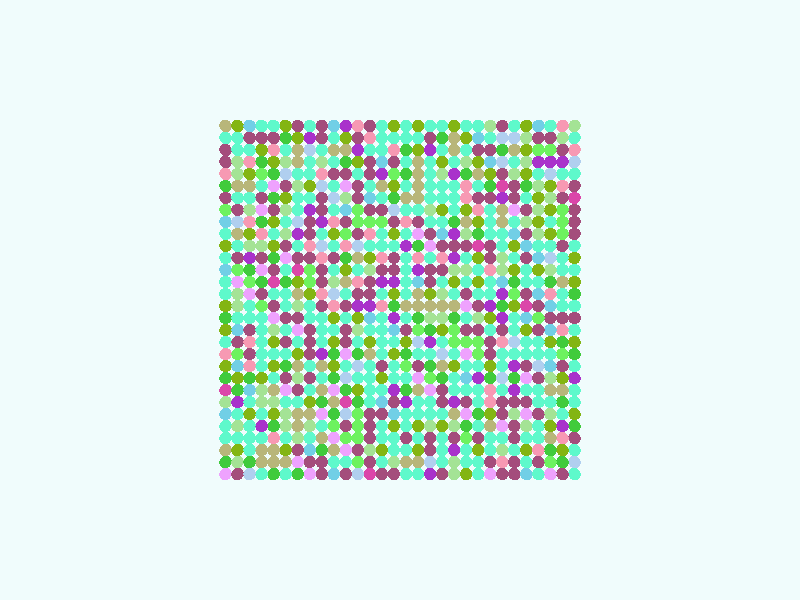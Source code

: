 global_settings {
  assumed_gamma 1
}
light_source {
  <-0.6, 1.6, 3.7>*10000
  rgb 1.3
}
camera {
  location <0,0,100>
  look_at <0,0,0>
}
background {
  color rgb < 0.87, 0.97, 0.97 >
}
sphere {
< -29.0, -29.0, 0 >, 1.0

pigment { color rgb < 0.1121203036204379, 0.9492045618027121, 0.5984750192062714 >
}}
sphere {
< -29.0, -27.0, 0 >, 1.0

pigment { color rgb < 0.43484785220549016, 0.620584257999149, 0.8613912723718703 >
}}
sphere {
< -29.0, -25.0, 0 >, 1.0

pigment { color rgb < 0.1121203036204379, 0.9492045618027121, 0.5984750192062714 >
}}
sphere {
< -29.0, -23.0, 0 >, 1.0

pigment { color rgb < 0.369533828284196, 0.07512602695185377, 0.20177398028810178 >
}}
sphere {
< -29.0, -21.0, 0 >, 1.0

pigment { color rgb < 0.05150763430921457, 0.5971180606974944, 0.04571894019695977 >
}}
sphere {
< -29.0, -19.0, 0 >, 1.0

pigment { color rgb < 0.22813915736837187, 0.46232668702925506, 0.006426141844946609 >
}}
sphere {
< -29.0, -17.0, 0 >, 1.0

pigment { color rgb < 0.1121203036204379, 0.9492045618027121, 0.5984750192062714 >
}}
sphere {
< -29.0, -15.0, 0 >, 1.0

pigment { color rgb < 0.1121203036204379, 0.9492045618027121, 0.5984750192062714 >
}}
sphere {
< -29.0, -13.0, 0 >, 1.0

pigment { color rgb < 0.39916252809749075, 0.031864120121557926, 0.5947957919255453 >
}}
sphere {
< -29.0, -11.0, 0 >, 1.0

pigment { color rgb < 0.1121203036204379, 0.9492045618027121, 0.5984750192062714 >
}}
sphere {
< -29.0, -9.0, 0 >, 1.0

pigment { color rgb < 0.05150763430921457, 0.5971180606974944, 0.04571894019695977 >
}}
sphere {
< -29.0, -7.0, 0 >, 1.0

pigment { color rgb < 0.22813915736837187, 0.46232668702925506, 0.006426141844946609 >
}}
sphere {
< -29.0, -5.0, 0 >, 1.0

pigment { color rgb < 0.1121203036204379, 0.9492045618027121, 0.5984750192062714 >
}}
sphere {
< -29.0, -3.0, 0 >, 1.0

pigment { color rgb < 0.369533828284196, 0.07512602695185377, 0.20177398028810178 >
}}
sphere {
< -29.0, -1.0, 0 >, 1.0

pigment { color rgb < 0.1121203036204379, 0.9492045618027121, 0.5984750192062714 >
}}
sphere {
< -29.0, 1.0, 0 >, 1.0

pigment { color rgb < 0.05150763430921457, 0.5971180606974944, 0.04571894019695977 >
}}
sphere {
< -29.0, 3.0, 0 >, 1.0

pigment { color rgb < 0.22813915736837187, 0.46232668702925506, 0.006426141844946609 >
}}
sphere {
< -29.0, 5.0, 0 >, 1.0

pigment { color rgb < 0.1121203036204379, 0.9492045618027121, 0.5984750192062714 >
}}
sphere {
< -29.0, 7.0, 0 >, 1.0

pigment { color rgb < 0.22813915736837187, 0.46232668702925506, 0.006426141844946609 >
}}
sphere {
< -29.0, 9.0, 0 >, 1.0

pigment { color rgb < 0.1121203036204379, 0.9492045618027121, 0.5984750192062714 >
}}
sphere {
< -29.0, 11.0, 0 >, 1.0

pigment { color rgb < 0.369533828284196, 0.07512602695185377, 0.20177398028810178 >
}}
sphere {
< -29.0, 13.0, 0 >, 1.0

pigment { color rgb < 0.369533828284196, 0.07512602695185377, 0.20177398028810178 >
}}
sphere {
< -29.0, 15.0, 0 >, 1.0

pigment { color rgb < 0.369533828284196, 0.07512602695185377, 0.20177398028810178 >
}}
sphere {
< -29.0, 17.0, 0 >, 1.0

pigment { color rgb < 0.7067705210833132, 0.06060346805642791, 0.39613797568202613 >
}}
sphere {
< -29.0, 19.0, 0 >, 1.0

pigment { color rgb < 0.369533828284196, 0.07512602695185377, 0.20177398028810178 >
}}
sphere {
< -29.0, 21.0, 0 >, 1.0

pigment { color rgb < 0.1121203036204379, 0.9492045618027121, 0.5984750192062714 >
}}
sphere {
< -29.0, 23.0, 0 >, 1.0

pigment { color rgb < 0.43484785220549016, 0.620584257999149, 0.8613912723718703 >
}}
sphere {
< -29.0, 25.0, 0 >, 1.0

pigment { color rgb < 0.930340013302755, 0.31781965723492567, 0.45073713755995337 >
}}
sphere {
< -29.0, 27.0, 0 >, 1.0

pigment { color rgb < 0.1121203036204379, 0.9492045618027121, 0.5984750192062714 >
}}
sphere {
< -29.0, 29.0, 0 >, 1.0

pigment { color rgb < 0.37228477670194393, 0.7701283457995337, 0.3012323142949592 >
}}
sphere {
< -27.0, -29.0, 0 >, 1.0

pigment { color rgb < 0.369533828284196, 0.07512602695185377, 0.20177398028810178 >
}}
sphere {
< -27.0, -27.0, 0 >, 1.0

pigment { color rgb < 0.05150763430921457, 0.5971180606974944, 0.04571894019695977 >
}}
sphere {
< -27.0, -25.0, 0 >, 1.0

pigment { color rgb < 0.22813915736837187, 0.46232668702925506, 0.006426141844946609 >
}}
sphere {
< -27.0, -23.0, 0 >, 1.0

pigment { color rgb < 0.930340013302755, 0.31781965723492567, 0.45073713755995337 >
}}
sphere {
< -27.0, -21.0, 0 >, 1.0

pigment { color rgb < 0.39916252809749075, 0.031864120121557926, 0.5947957919255453 >
}}
sphere {
< -27.0, -19.0, 0 >, 1.0

pigment { color rgb < 0.1121203036204379, 0.9492045618027121, 0.5984750192062714 >
}}
sphere {
< -27.0, -17.0, 0 >, 1.0

pigment { color rgb < 0.05150763430921457, 0.5971180606974944, 0.04571894019695977 >
}}
sphere {
< -27.0, -15.0, 0 >, 1.0

pigment { color rgb < 0.47811604163225385, 0.4691708165304085, 0.19323711746574257 >
}}
sphere {
< -27.0, -13.0, 0 >, 1.0

pigment { color rgb < 0.22813915736837187, 0.46232668702925506, 0.006426141844946609 >
}}
sphere {
< -27.0, -11.0, 0 >, 1.0

pigment { color rgb < 0.369533828284196, 0.07512602695185377, 0.20177398028810178 >
}}
sphere {
< -27.0, -9.0, 0 >, 1.0

pigment { color rgb < 0.15396387029166148, 0.8884079699433067, 0.11384561039851826 >
}}
sphere {
< -27.0, -7.0, 0 >, 1.0

pigment { color rgb < 0.05150763430921457, 0.5971180606974944, 0.04571894019695977 >
}}
sphere {
< -27.0, -5.0, 0 >, 1.0

pigment { color rgb < 0.930340013302755, 0.31781965723492567, 0.45073713755995337 >
}}
sphere {
< -27.0, -3.0, 0 >, 1.0

pigment { color rgb < 0.369533828284196, 0.07512602695185377, 0.20177398028810178 >
}}
sphere {
< -27.0, -1.0, 0 >, 1.0

pigment { color rgb < 0.1121203036204379, 0.9492045618027121, 0.5984750192062714 >
}}
sphere {
< -27.0, 1.0, 0 >, 1.0

pigment { color rgb < 0.1121203036204379, 0.9492045618027121, 0.5984750192062714 >
}}
sphere {
< -27.0, 3.0, 0 >, 1.0

pigment { color rgb < 0.47811604163225385, 0.4691708165304085, 0.19323711746574257 >
}}
sphere {
< -27.0, 5.0, 0 >, 1.0

pigment { color rgb < 0.1121203036204379, 0.9492045618027121, 0.5984750192062714 >
}}
sphere {
< -27.0, 7.0, 0 >, 1.0

pigment { color rgb < 0.1121203036204379, 0.9492045618027121, 0.5984750192062714 >
}}
sphere {
< -27.0, 9.0, 0 >, 1.0

pigment { color rgb < 0.369533828284196, 0.07512602695185377, 0.20177398028810178 >
}}
sphere {
< -27.0, 11.0, 0 >, 1.0

pigment { color rgb < 0.15396387029166148, 0.8884079699433067, 0.11384561039851826 >
}}
sphere {
< -27.0, 13.0, 0 >, 1.0

pigment { color rgb < 0.15396387029166148, 0.8884079699433067, 0.11384561039851826 >
}}
sphere {
< -27.0, 15.0, 0 >, 1.0

pigment { color rgb < 0.15396387029166148, 0.8884079699433067, 0.11384561039851826 >
}}
sphere {
< -27.0, 17.0, 0 >, 1.0

pigment { color rgb < 0.369533828284196, 0.07512602695185377, 0.20177398028810178 >
}}
sphere {
< -27.0, 19.0, 0 >, 1.0

pigment { color rgb < 0.930340013302755, 0.31781965723492567, 0.45073713755995337 >
}}
sphere {
< -27.0, 21.0, 0 >, 1.0

pigment { color rgb < 0.1121203036204379, 0.9492045618027121, 0.5984750192062714 >
}}
sphere {
< -27.0, 23.0, 0 >, 1.0

pigment { color rgb < 0.39916252809749075, 0.031864120121557926, 0.5947957919255453 >
}}
sphere {
< -27.0, 25.0, 0 >, 1.0

pigment { color rgb < 0.369533828284196, 0.07512602695185377, 0.20177398028810178 >
}}
sphere {
< -27.0, 27.0, 0 >, 1.0

pigment { color rgb < 0.37228477670194393, 0.7701283457995337, 0.3012323142949592 >
}}
sphere {
< -27.0, 29.0, 0 >, 1.0

pigment { color rgb < 0.930340013302755, 0.31781965723492567, 0.45073713755995337 >
}}
sphere {
< -25.0, -29.0, 0 >, 1.0

pigment { color rgb < 0.8522474333460662, 0.3626898353370397, 0.9904099755148036 >
}}
sphere {
< -25.0, -27.0, 0 >, 1.0

pigment { color rgb < 0.15396387029166148, 0.8884079699433067, 0.11384561039851826 >
}}
sphere {
< -25.0, -25.0, 0 >, 1.0

pigment { color rgb < 0.05150763430921457, 0.5971180606974944, 0.04571894019695977 >
}}
sphere {
< -25.0, -23.0, 0 >, 1.0

pigment { color rgb < 0.47811604163225385, 0.4691708165304085, 0.19323711746574257 >
}}
sphere {
< -25.0, -21.0, 0 >, 1.0

pigment { color rgb < 0.22813915736837187, 0.46232668702925506, 0.006426141844946609 >
}}
sphere {
< -25.0, -19.0, 0 >, 1.0

pigment { color rgb < 0.37228477670194393, 0.7701283457995337, 0.3012323142949592 >
}}
sphere {
< -25.0, -17.0, 0 >, 1.0

pigment { color rgb < 0.1121203036204379, 0.9492045618027121, 0.5984750192062714 >
}}
sphere {
< -25.0, -15.0, 0 >, 1.0

pigment { color rgb < 0.47811604163225385, 0.4691708165304085, 0.19323711746574257 >
}}
sphere {
< -25.0, -13.0, 0 >, 1.0

pigment { color rgb < 0.37228477670194393, 0.7701283457995337, 0.3012323142949592 >
}}
sphere {
< -25.0, -11.0, 0 >, 1.0

pigment { color rgb < 0.16616175058018068, 0.6226642072441897, 0.793204942011616 >
}}
sphere {
< -25.0, -9.0, 0 >, 1.0

pigment { color rgb < 0.1121203036204379, 0.9492045618027121, 0.5984750192062714 >
}}
sphere {
< -25.0, -7.0, 0 >, 1.0

pigment { color rgb < 0.22813915736837187, 0.46232668702925506, 0.006426141844946609 >
}}
sphere {
< -25.0, -5.0, 0 >, 1.0

pigment { color rgb < 0.16616175058018068, 0.6226642072441897, 0.793204942011616 >
}}
sphere {
< -25.0, -3.0, 0 >, 1.0

pigment { color rgb < 0.369533828284196, 0.07512602695185377, 0.20177398028810178 >
}}
sphere {
< -25.0, -1.0, 0 >, 1.0

pigment { color rgb < 0.16616175058018068, 0.6226642072441897, 0.793204942011616 >
}}
sphere {
< -25.0, 1.0, 0 >, 1.0

pigment { color rgb < 0.930340013302755, 0.31781965723492567, 0.45073713755995337 >
}}
sphere {
< -25.0, 3.0, 0 >, 1.0

pigment { color rgb < 0.05150763430921457, 0.5971180606974944, 0.04571894019695977 >
}}
sphere {
< -25.0, 5.0, 0 >, 1.0

pigment { color rgb < 0.37228477670194393, 0.7701283457995337, 0.3012323142949592 >
}}
sphere {
< -25.0, 7.0, 0 >, 1.0

pigment { color rgb < 0.43484785220549016, 0.620584257999149, 0.8613912723718703 >
}}
sphere {
< -25.0, 9.0, 0 >, 1.0

pigment { color rgb < 0.1121203036204379, 0.9492045618027121, 0.5984750192062714 >
}}
sphere {
< -25.0, 11.0, 0 >, 1.0

pigment { color rgb < 0.22813915736837187, 0.46232668702925506, 0.006426141844946609 >
}}
sphere {
< -25.0, 13.0, 0 >, 1.0

pigment { color rgb < 0.1121203036204379, 0.9492045618027121, 0.5984750192062714 >
}}
sphere {
< -25.0, 15.0, 0 >, 1.0

pigment { color rgb < 0.22813915736837187, 0.46232668702925506, 0.006426141844946609 >
}}
sphere {
< -25.0, 17.0, 0 >, 1.0

pigment { color rgb < 0.37228477670194393, 0.7701283457995337, 0.3012323142949592 >
}}
sphere {
< -25.0, 19.0, 0 >, 1.0

pigment { color rgb < 0.22813915736837187, 0.46232668702925506, 0.006426141844946609 >
}}
sphere {
< -25.0, 21.0, 0 >, 1.0

pigment { color rgb < 0.43484785220549016, 0.620584257999149, 0.8613912723718703 >
}}
sphere {
< -25.0, 23.0, 0 >, 1.0

pigment { color rgb < 0.39916252809749075, 0.031864120121557926, 0.5947957919255453 >
}}
sphere {
< -25.0, 25.0, 0 >, 1.0

pigment { color rgb < 0.15396387029166148, 0.8884079699433067, 0.11384561039851826 >
}}
sphere {
< -25.0, 27.0, 0 >, 1.0

pigment { color rgb < 0.369533828284196, 0.07512602695185377, 0.20177398028810178 >
}}
sphere {
< -25.0, 29.0, 0 >, 1.0

pigment { color rgb < 0.1121203036204379, 0.9492045618027121, 0.5984750192062714 >
}}
sphere {
< -23.0, -29.0, 0 >, 1.0

pigment { color rgb < 0.1121203036204379, 0.9492045618027121, 0.5984750192062714 >
}}
sphere {
< -23.0, -27.0, 0 >, 1.0

pigment { color rgb < 0.369533828284196, 0.07512602695185377, 0.20177398028810178 >
}}
sphere {
< -23.0, -25.0, 0 >, 1.0

pigment { color rgb < 0.930340013302755, 0.31781965723492567, 0.45073713755995337 >
}}
sphere {
< -23.0, -23.0, 0 >, 1.0

pigment { color rgb < 0.1121203036204379, 0.9492045618027121, 0.5984750192062714 >
}}
sphere {
< -23.0, -21.0, 0 >, 1.0

pigment { color rgb < 0.1121203036204379, 0.9492045618027121, 0.5984750192062714 >
}}
sphere {
< -23.0, -19.0, 0 >, 1.0

pigment { color rgb < 0.369533828284196, 0.07512602695185377, 0.20177398028810178 >
}}
sphere {
< -23.0, -17.0, 0 >, 1.0

pigment { color rgb < 0.1121203036204379, 0.9492045618027121, 0.5984750192062714 >
}}
sphere {
< -23.0, -15.0, 0 >, 1.0

pigment { color rgb < 0.1121203036204379, 0.9492045618027121, 0.5984750192062714 >
}}
sphere {
< -23.0, -13.0, 0 >, 1.0

pigment { color rgb < 0.369533828284196, 0.07512602695185377, 0.20177398028810178 >
}}
sphere {
< -23.0, -11.0, 0 >, 1.0

pigment { color rgb < 0.43484785220549016, 0.620584257999149, 0.8613912723718703 >
}}
sphere {
< -23.0, -9.0, 0 >, 1.0

pigment { color rgb < 0.1121203036204379, 0.9492045618027121, 0.5984750192062714 >
}}
sphere {
< -23.0, -7.0, 0 >, 1.0

pigment { color rgb < 0.1121203036204379, 0.9492045618027121, 0.5984750192062714 >
}}
sphere {
< -23.0, -5.0, 0 >, 1.0

pigment { color rgb < 0.369533828284196, 0.07512602695185377, 0.20177398028810178 >
}}
sphere {
< -23.0, -3.0, 0 >, 1.0

pigment { color rgb < 0.15396387029166148, 0.8884079699433067, 0.11384561039851826 >
}}
sphere {
< -23.0, -1.0, 0 >, 1.0

pigment { color rgb < 0.369533828284196, 0.07512602695185377, 0.20177398028810178 >
}}
sphere {
< -23.0, 1.0, 0 >, 1.0

pigment { color rgb < 0.16616175058018068, 0.6226642072441897, 0.793204942011616 >
}}
sphere {
< -23.0, 3.0, 0 >, 1.0

pigment { color rgb < 0.1121203036204379, 0.9492045618027121, 0.5984750192062714 >
}}
sphere {
< -23.0, 5.0, 0 >, 1.0

pigment { color rgb < 0.22813915736837187, 0.46232668702925506, 0.006426141844946609 >
}}
sphere {
< -23.0, 7.0, 0 >, 1.0

pigment { color rgb < 0.16616175058018068, 0.6226642072441897, 0.793204942011616 >
}}
sphere {
< -23.0, 9.0, 0 >, 1.0

pigment { color rgb < 0.1121203036204379, 0.9492045618027121, 0.5984750192062714 >
}}
sphere {
< -23.0, 11.0, 0 >, 1.0

pigment { color rgb < 0.37228477670194393, 0.7701283457995337, 0.3012323142949592 >
}}
sphere {
< -23.0, 13.0, 0 >, 1.0

pigment { color rgb < 0.22813915736837187, 0.46232668702925506, 0.006426141844946609 >
}}
sphere {
< -23.0, 15.0, 0 >, 1.0

pigment { color rgb < 0.37228477670194393, 0.7701283457995337, 0.3012323142949592 >
}}
sphere {
< -23.0, 17.0, 0 >, 1.0

pigment { color rgb < 0.22813915736837187, 0.46232668702925506, 0.006426141844946609 >
}}
sphere {
< -23.0, 19.0, 0 >, 1.0

pigment { color rgb < 0.37228477670194393, 0.7701283457995337, 0.3012323142949592 >
}}
sphere {
< -23.0, 21.0, 0 >, 1.0

pigment { color rgb < 0.1121203036204379, 0.9492045618027121, 0.5984750192062714 >
}}
sphere {
< -23.0, 23.0, 0 >, 1.0

pigment { color rgb < 0.39916252809749075, 0.031864120121557926, 0.5947957919255453 >
}}
sphere {
< -23.0, 25.0, 0 >, 1.0

pigment { color rgb < 0.15396387029166148, 0.8884079699433067, 0.11384561039851826 >
}}
sphere {
< -23.0, 27.0, 0 >, 1.0

pigment { color rgb < 0.369533828284196, 0.07512602695185377, 0.20177398028810178 >
}}
sphere {
< -23.0, 29.0, 0 >, 1.0

pigment { color rgb < 0.16616175058018068, 0.6226642072441897, 0.793204942011616 >
}}
sphere {
< -21.0, -29.0, 0 >, 1.0

pigment { color rgb < 0.16616175058018068, 0.6226642072441897, 0.793204942011616 >
}}
sphere {
< -21.0, -27.0, 0 >, 1.0

pigment { color rgb < 0.1121203036204379, 0.9492045618027121, 0.5984750192062714 >
}}
sphere {
< -21.0, -25.0, 0 >, 1.0

pigment { color rgb < 0.22813915736837187, 0.46232668702925506, 0.006426141844946609 >
}}
sphere {
< -21.0, -23.0, 0 >, 1.0

pigment { color rgb < 0.1121203036204379, 0.9492045618027121, 0.5984750192062714 >
}}
sphere {
< -21.0, -21.0, 0 >, 1.0

pigment { color rgb < 0.37228477670194393, 0.7701283457995337, 0.3012323142949592 >
}}
sphere {
< -21.0, -19.0, 0 >, 1.0

pigment { color rgb < 0.8522474333460662, 0.3626898353370397, 0.9904099755148036 >
}}
sphere {
< -21.0, -17.0, 0 >, 1.0

pigment { color rgb < 0.369533828284196, 0.07512602695185377, 0.20177398028810178 >
}}
sphere {
< -21.0, -15.0, 0 >, 1.0

pigment { color rgb < 0.1121203036204379, 0.9492045618027121, 0.5984750192062714 >
}}
sphere {
< -21.0, -13.0, 0 >, 1.0

pigment { color rgb < 0.8522474333460662, 0.3626898353370397, 0.9904099755148036 >
}}
sphere {
< -21.0, -11.0, 0 >, 1.0

pigment { color rgb < 0.369533828284196, 0.07512602695185377, 0.20177398028810178 >
}}
sphere {
< -21.0, -9.0, 0 >, 1.0

pigment { color rgb < 0.1121203036204379, 0.9492045618027121, 0.5984750192062714 >
}}
sphere {
< -21.0, -7.0, 0 >, 1.0

pigment { color rgb < 0.1121203036204379, 0.9492045618027121, 0.5984750192062714 >
}}
sphere {
< -21.0, -5.0, 0 >, 1.0

pigment { color rgb < 0.22813915736837187, 0.46232668702925506, 0.006426141844946609 >
}}
sphere {
< -21.0, -3.0, 0 >, 1.0

pigment { color rgb < 0.16616175058018068, 0.6226642072441897, 0.793204942011616 >
}}
sphere {
< -21.0, -1.0, 0 >, 1.0

pigment { color rgb < 0.7067705210833132, 0.06060346805642791, 0.39613797568202613 >
}}
sphere {
< -21.0, 1.0, 0 >, 1.0

pigment { color rgb < 0.369533828284196, 0.07512602695185377, 0.20177398028810178 >
}}
sphere {
< -21.0, 3.0, 0 >, 1.0

pigment { color rgb < 0.1121203036204379, 0.9492045618027121, 0.5984750192062714 >
}}
sphere {
< -21.0, 5.0, 0 >, 1.0

pigment { color rgb < 0.1121203036204379, 0.9492045618027121, 0.5984750192062714 >
}}
sphere {
< -21.0, 7.0, 0 >, 1.0

pigment { color rgb < 0.369533828284196, 0.07512602695185377, 0.20177398028810178 >
}}
sphere {
< -21.0, 9.0, 0 >, 1.0

pigment { color rgb < 0.16616175058018068, 0.6226642072441897, 0.793204942011616 >
}}
sphere {
< -21.0, 11.0, 0 >, 1.0

pigment { color rgb < 0.369533828284196, 0.07512602695185377, 0.20177398028810178 >
}}
sphere {
< -21.0, 13.0, 0 >, 1.0

pigment { color rgb < 0.37228477670194393, 0.7701283457995337, 0.3012323142949592 >
}}
sphere {
< -21.0, 15.0, 0 >, 1.0

pigment { color rgb < 0.369533828284196, 0.07512602695185377, 0.20177398028810178 >
}}
sphere {
< -21.0, 17.0, 0 >, 1.0

pigment { color rgb < 0.1121203036204379, 0.9492045618027121, 0.5984750192062714 >
}}
sphere {
< -21.0, 19.0, 0 >, 1.0

pigment { color rgb < 0.05150763430921457, 0.5971180606974944, 0.04571894019695977 >
}}
sphere {
< -21.0, 21.0, 0 >, 1.0

pigment { color rgb < 0.22813915736837187, 0.46232668702925506, 0.006426141844946609 >
}}
sphere {
< -21.0, 23.0, 0 >, 1.0

pigment { color rgb < 0.37228477670194393, 0.7701283457995337, 0.3012323142949592 >
}}
sphere {
< -21.0, 25.0, 0 >, 1.0

pigment { color rgb < 0.22813915736837187, 0.46232668702925506, 0.006426141844946609 >
}}
sphere {
< -21.0, 27.0, 0 >, 1.0

pigment { color rgb < 0.37228477670194393, 0.7701283457995337, 0.3012323142949592 >
}}
sphere {
< -21.0, 29.0, 0 >, 1.0

pigment { color rgb < 0.22813915736837187, 0.46232668702925506, 0.006426141844946609 >
}}
sphere {
< -19.0, -29.0, 0 >, 1.0

pigment { color rgb < 0.369533828284196, 0.07512602695185377, 0.20177398028810178 >
}}
sphere {
< -19.0, -27.0, 0 >, 1.0

pigment { color rgb < 0.369533828284196, 0.07512602695185377, 0.20177398028810178 >
}}
sphere {
< -19.0, -25.0, 0 >, 1.0

pigment { color rgb < 0.1121203036204379, 0.9492045618027121, 0.5984750192062714 >
}}
sphere {
< -19.0, -23.0, 0 >, 1.0

pigment { color rgb < 0.369533828284196, 0.07512602695185377, 0.20177398028810178 >
}}
sphere {
< -19.0, -21.0, 0 >, 1.0

pigment { color rgb < 0.369533828284196, 0.07512602695185377, 0.20177398028810178 >
}}
sphere {
< -19.0, -19.0, 0 >, 1.0

pigment { color rgb < 0.37228477670194393, 0.7701283457995337, 0.3012323142949592 >
}}
sphere {
< -19.0, -17.0, 0 >, 1.0

pigment { color rgb < 0.369533828284196, 0.07512602695185377, 0.20177398028810178 >
}}
sphere {
< -19.0, -15.0, 0 >, 1.0

pigment { color rgb < 0.39916252809749075, 0.031864120121557926, 0.5947957919255453 >
}}
sphere {
< -19.0, -13.0, 0 >, 1.0

pigment { color rgb < 0.05150763430921457, 0.5971180606974944, 0.04571894019695977 >
}}
sphere {
< -19.0, -11.0, 0 >, 1.0

pigment { color rgb < 0.39916252809749075, 0.031864120121557926, 0.5947957919255453 >
}}
sphere {
< -19.0, -9.0, 0 >, 1.0

pigment { color rgb < 0.1121203036204379, 0.9492045618027121, 0.5984750192062714 >
}}
sphere {
< -19.0, -7.0, 0 >, 1.0

pigment { color rgb < 0.43484785220549016, 0.620584257999149, 0.8613912723718703 >
}}
sphere {
< -19.0, -5.0, 0 >, 1.0

pigment { color rgb < 0.1121203036204379, 0.9492045618027121, 0.5984750192062714 >
}}
sphere {
< -19.0, -3.0, 0 >, 1.0

pigment { color rgb < 0.1121203036204379, 0.9492045618027121, 0.5984750192062714 >
}}
sphere {
< -19.0, -1.0, 0 >, 1.0

pigment { color rgb < 0.22813915736837187, 0.46232668702925506, 0.006426141844946609 >
}}
sphere {
< -19.0, 1.0, 0 >, 1.0

pigment { color rgb < 0.15396387029166148, 0.8884079699433067, 0.11384561039851826 >
}}
sphere {
< -19.0, 3.0, 0 >, 1.0

pigment { color rgb < 0.05150763430921457, 0.5971180606974944, 0.04571894019695977 >
}}
sphere {
< -19.0, 5.0, 0 >, 1.0

pigment { color rgb < 0.22813915736837187, 0.46232668702925506, 0.006426141844946609 >
}}
sphere {
< -19.0, 7.0, 0 >, 1.0

pigment { color rgb < 0.1121203036204379, 0.9492045618027121, 0.5984750192062714 >
}}
sphere {
< -19.0, 9.0, 0 >, 1.0

pigment { color rgb < 0.22813915736837187, 0.46232668702925506, 0.006426141844946609 >
}}
sphere {
< -19.0, 11.0, 0 >, 1.0

pigment { color rgb < 0.16616175058018068, 0.6226642072441897, 0.793204942011616 >
}}
sphere {
< -19.0, 13.0, 0 >, 1.0

pigment { color rgb < 0.1121203036204379, 0.9492045618027121, 0.5984750192062714 >
}}
sphere {
< -19.0, 15.0, 0 >, 1.0

pigment { color rgb < 0.8522474333460662, 0.3626898353370397, 0.9904099755148036 >
}}
sphere {
< -19.0, 17.0, 0 >, 1.0

pigment { color rgb < 0.369533828284196, 0.07512602695185377, 0.20177398028810178 >
}}
sphere {
< -19.0, 19.0, 0 >, 1.0

pigment { color rgb < 0.369533828284196, 0.07512602695185377, 0.20177398028810178 >
}}
sphere {
< -19.0, 21.0, 0 >, 1.0

pigment { color rgb < 0.37228477670194393, 0.7701283457995337, 0.3012323142949592 >
}}
sphere {
< -19.0, 23.0, 0 >, 1.0

pigment { color rgb < 0.1121203036204379, 0.9492045618027121, 0.5984750192062714 >
}}
sphere {
< -19.0, 25.0, 0 >, 1.0

pigment { color rgb < 0.47811604163225385, 0.4691708165304085, 0.19323711746574257 >
}}
sphere {
< -19.0, 27.0, 0 >, 1.0

pigment { color rgb < 0.43484785220549016, 0.620584257999149, 0.8613912723718703 >
}}
sphere {
< -19.0, 29.0, 0 >, 1.0

pigment { color rgb < 0.1121203036204379, 0.9492045618027121, 0.5984750192062714 >
}}
sphere {
< -17.0, -29.0, 0 >, 1.0

pigment { color rgb < 0.369533828284196, 0.07512602695185377, 0.20177398028810178 >
}}
sphere {
< -17.0, -27.0, 0 >, 1.0

pigment { color rgb < 0.930340013302755, 0.31781965723492567, 0.45073713755995337 >
}}
sphere {
< -17.0, -25.0, 0 >, 1.0

pigment { color rgb < 0.37228477670194393, 0.7701283457995337, 0.3012323142949592 >
}}
sphere {
< -17.0, -23.0, 0 >, 1.0

pigment { color rgb < 0.1121203036204379, 0.9492045618027121, 0.5984750192062714 >
}}
sphere {
< -17.0, -21.0, 0 >, 1.0

pigment { color rgb < 0.8522474333460662, 0.3626898353370397, 0.9904099755148036 >
}}
sphere {
< -17.0, -19.0, 0 >, 1.0

pigment { color rgb < 0.369533828284196, 0.07512602695185377, 0.20177398028810178 >
}}
sphere {
< -17.0, -17.0, 0 >, 1.0

pigment { color rgb < 0.369533828284196, 0.07512602695185377, 0.20177398028810178 >
}}
sphere {
< -17.0, -15.0, 0 >, 1.0

pigment { color rgb < 0.1121203036204379, 0.9492045618027121, 0.5984750192062714 >
}}
sphere {
< -17.0, -13.0, 0 >, 1.0

pigment { color rgb < 0.43484785220549016, 0.620584257999149, 0.8613912723718703 >
}}
sphere {
< -17.0, -11.0, 0 >, 1.0

pigment { color rgb < 0.1121203036204379, 0.9492045618027121, 0.5984750192062714 >
}}
sphere {
< -17.0, -9.0, 0 >, 1.0

pigment { color rgb < 0.1121203036204379, 0.9492045618027121, 0.5984750192062714 >
}}
sphere {
< -17.0, -7.0, 0 >, 1.0

pigment { color rgb < 0.930340013302755, 0.31781965723492567, 0.45073713755995337 >
}}
sphere {
< -17.0, -5.0, 0 >, 1.0

pigment { color rgb < 0.369533828284196, 0.07512602695185377, 0.20177398028810178 >
}}
sphere {
< -17.0, -3.0, 0 >, 1.0

pigment { color rgb < 0.39916252809749075, 0.031864120121557926, 0.5947957919255453 >
}}
sphere {
< -17.0, -1.0, 0 >, 1.0

pigment { color rgb < 0.05150763430921457, 0.5971180606974944, 0.04571894019695977 >
}}
sphere {
< -17.0, 1.0, 0 >, 1.0

pigment { color rgb < 0.39916252809749075, 0.031864120121557926, 0.5947957919255453 >
}}
sphere {
< -17.0, 3.0, 0 >, 1.0

pigment { color rgb < 0.16616175058018068, 0.6226642072441897, 0.793204942011616 >
}}
sphere {
< -17.0, 5.0, 0 >, 1.0

pigment { color rgb < 0.37228477670194393, 0.7701283457995337, 0.3012323142949592 >
}}
sphere {
< -17.0, 7.0, 0 >, 1.0

pigment { color rgb < 0.37228477670194393, 0.7701283457995337, 0.3012323142949592 >
}}
sphere {
< -17.0, 9.0, 0 >, 1.0

pigment { color rgb < 0.1121203036204379, 0.9492045618027121, 0.5984750192062714 >
}}
sphere {
< -17.0, 11.0, 0 >, 1.0

pigment { color rgb < 0.1121203036204379, 0.9492045618027121, 0.5984750192062714 >
}}
sphere {
< -17.0, 13.0, 0 >, 1.0

pigment { color rgb < 0.47811604163225385, 0.4691708165304085, 0.19323711746574257 >
}}
sphere {
< -17.0, 15.0, 0 >, 1.0

pigment { color rgb < 0.47811604163225385, 0.4691708165304085, 0.19323711746574257 >
}}
sphere {
< -17.0, 17.0, 0 >, 1.0

pigment { color rgb < 0.39916252809749075, 0.031864120121557926, 0.5947957919255453 >
}}
sphere {
< -17.0, 19.0, 0 >, 1.0

pigment { color rgb < 0.7067705210833132, 0.06060346805642791, 0.39613797568202613 >
}}
sphere {
< -17.0, 21.0, 0 >, 1.0

pigment { color rgb < 0.369533828284196, 0.07512602695185377, 0.20177398028810178 >
}}
sphere {
< -17.0, 23.0, 0 >, 1.0

pigment { color rgb < 0.43484785220549016, 0.620584257999149, 0.8613912723718703 >
}}
sphere {
< -17.0, 25.0, 0 >, 1.0

pigment { color rgb < 0.05150763430921457, 0.5971180606974944, 0.04571894019695977 >
}}
sphere {
< -17.0, 27.0, 0 >, 1.0

pigment { color rgb < 0.43484785220549016, 0.620584257999149, 0.8613912723718703 >
}}
sphere {
< -17.0, 29.0, 0 >, 1.0

pigment { color rgb < 0.369533828284196, 0.07512602695185377, 0.20177398028810178 >
}}
sphere {
< -15.0, -29.0, 0 >, 1.0

pigment { color rgb < 0.8522474333460662, 0.3626898353370397, 0.9904099755148036 >
}}
sphere {
< -15.0, -27.0, 0 >, 1.0

pigment { color rgb < 0.369533828284196, 0.07512602695185377, 0.20177398028810178 >
}}
sphere {
< -15.0, -25.0, 0 >, 1.0

pigment { color rgb < 0.1121203036204379, 0.9492045618027121, 0.5984750192062714 >
}}
sphere {
< -15.0, -23.0, 0 >, 1.0

pigment { color rgb < 0.1121203036204379, 0.9492045618027121, 0.5984750192062714 >
}}
sphere {
< -15.0, -21.0, 0 >, 1.0

pigment { color rgb < 0.47811604163225385, 0.4691708165304085, 0.19323711746574257 >
}}
sphere {
< -15.0, -19.0, 0 >, 1.0

pigment { color rgb < 0.22813915736837187, 0.46232668702925506, 0.006426141844946609 >
}}
sphere {
< -15.0, -17.0, 0 >, 1.0

pigment { color rgb < 0.930340013302755, 0.31781965723492567, 0.45073713755995337 >
}}
sphere {
< -15.0, -15.0, 0 >, 1.0

pigment { color rgb < 0.930340013302755, 0.31781965723492567, 0.45073713755995337 >
}}
sphere {
< -15.0, -13.0, 0 >, 1.0

pigment { color rgb < 0.05150763430921457, 0.5971180606974944, 0.04571894019695977 >
}}
sphere {
< -15.0, -11.0, 0 >, 1.0

pigment { color rgb < 0.22813915736837187, 0.46232668702925506, 0.006426141844946609 >
}}
sphere {
< -15.0, -9.0, 0 >, 1.0

pigment { color rgb < 0.369533828284196, 0.07512602695185377, 0.20177398028810178 >
}}
sphere {
< -15.0, -7.0, 0 >, 1.0

pigment { color rgb < 0.369533828284196, 0.07512602695185377, 0.20177398028810178 >
}}
sphere {
< -15.0, -5.0, 0 >, 1.0

pigment { color rgb < 0.1121203036204379, 0.9492045618027121, 0.5984750192062714 >
}}
sphere {
< -15.0, -3.0, 0 >, 1.0

pigment { color rgb < 0.22813915736837187, 0.46232668702925506, 0.006426141844946609 >
}}
sphere {
< -15.0, -1.0, 0 >, 1.0

pigment { color rgb < 0.39916252809749075, 0.031864120121557926, 0.5947957919255453 >
}}
sphere {
< -15.0, 1.0, 0 >, 1.0

pigment { color rgb < 0.1121203036204379, 0.9492045618027121, 0.5984750192062714 >
}}
sphere {
< -15.0, 3.0, 0 >, 1.0

pigment { color rgb < 0.1121203036204379, 0.9492045618027121, 0.5984750192062714 >
}}
sphere {
< -15.0, 5.0, 0 >, 1.0

pigment { color rgb < 0.930340013302755, 0.31781965723492567, 0.45073713755995337 >
}}
sphere {
< -15.0, 7.0, 0 >, 1.0

pigment { color rgb < 0.369533828284196, 0.07512602695185377, 0.20177398028810178 >
}}
sphere {
< -15.0, 9.0, 0 >, 1.0

pigment { color rgb < 0.369533828284196, 0.07512602695185377, 0.20177398028810178 >
}}
sphere {
< -15.0, 11.0, 0 >, 1.0

pigment { color rgb < 0.1121203036204379, 0.9492045618027121, 0.5984750192062714 >
}}
sphere {
< -15.0, 13.0, 0 >, 1.0

pigment { color rgb < 0.1121203036204379, 0.9492045618027121, 0.5984750192062714 >
}}
sphere {
< -15.0, 15.0, 0 >, 1.0

pigment { color rgb < 0.1121203036204379, 0.9492045618027121, 0.5984750192062714 >
}}
sphere {
< -15.0, 17.0, 0 >, 1.0

pigment { color rgb < 0.369533828284196, 0.07512602695185377, 0.20177398028810178 >
}}
sphere {
< -15.0, 19.0, 0 >, 1.0

pigment { color rgb < 0.05150763430921457, 0.5971180606974944, 0.04571894019695977 >
}}
sphere {
< -15.0, 21.0, 0 >, 1.0

pigment { color rgb < 0.22813915736837187, 0.46232668702925506, 0.006426141844946609 >
}}
sphere {
< -15.0, 23.0, 0 >, 1.0

pigment { color rgb < 0.16616175058018068, 0.6226642072441897, 0.793204942011616 >
}}
sphere {
< -15.0, 25.0, 0 >, 1.0

pigment { color rgb < 0.369533828284196, 0.07512602695185377, 0.20177398028810178 >
}}
sphere {
< -15.0, 27.0, 0 >, 1.0

pigment { color rgb < 0.1121203036204379, 0.9492045618027121, 0.5984750192062714 >
}}
sphere {
< -15.0, 29.0, 0 >, 1.0

pigment { color rgb < 0.37228477670194393, 0.7701283457995337, 0.3012323142949592 >
}}
sphere {
< -13.0, -29.0, 0 >, 1.0

pigment { color rgb < 0.1121203036204379, 0.9492045618027121, 0.5984750192062714 >
}}
sphere {
< -13.0, -27.0, 0 >, 1.0

pigment { color rgb < 0.1121203036204379, 0.9492045618027121, 0.5984750192062714 >
}}
sphere {
< -13.0, -25.0, 0 >, 1.0

pigment { color rgb < 0.22813915736837187, 0.46232668702925506, 0.006426141844946609 >
}}
sphere {
< -13.0, -23.0, 0 >, 1.0

pigment { color rgb < 0.369533828284196, 0.07512602695185377, 0.20177398028810178 >
}}
sphere {
< -13.0, -21.0, 0 >, 1.0

pigment { color rgb < 0.1121203036204379, 0.9492045618027121, 0.5984750192062714 >
}}
sphere {
< -13.0, -19.0, 0 >, 1.0

pigment { color rgb < 0.05150763430921457, 0.5971180606974944, 0.04571894019695977 >
}}
sphere {
< -13.0, -17.0, 0 >, 1.0

pigment { color rgb < 0.1121203036204379, 0.9492045618027121, 0.5984750192062714 >
}}
sphere {
< -13.0, -15.0, 0 >, 1.0

pigment { color rgb < 0.1121203036204379, 0.9492045618027121, 0.5984750192062714 >
}}
sphere {
< -13.0, -13.0, 0 >, 1.0

pigment { color rgb < 0.39916252809749075, 0.031864120121557926, 0.5947957919255453 >
}}
sphere {
< -13.0, -11.0, 0 >, 1.0

pigment { color rgb < 0.1121203036204379, 0.9492045618027121, 0.5984750192062714 >
}}
sphere {
< -13.0, -9.0, 0 >, 1.0

pigment { color rgb < 0.15396387029166148, 0.8884079699433067, 0.11384561039851826 >
}}
sphere {
< -13.0, -7.0, 0 >, 1.0

pigment { color rgb < 0.15396387029166148, 0.8884079699433067, 0.11384561039851826 >
}}
sphere {
< -13.0, -5.0, 0 >, 1.0

pigment { color rgb < 0.369533828284196, 0.07512602695185377, 0.20177398028810178 >
}}
sphere {
< -13.0, -3.0, 0 >, 1.0

pigment { color rgb < 0.37228477670194393, 0.7701283457995337, 0.3012323142949592 >
}}
sphere {
< -13.0, -1.0, 0 >, 1.0

pigment { color rgb < 0.369533828284196, 0.07512602695185377, 0.20177398028810178 >
}}
sphere {
< -13.0, 1.0, 0 >, 1.0

pigment { color rgb < 0.1121203036204379, 0.9492045618027121, 0.5984750192062714 >
}}
sphere {
< -13.0, 3.0, 0 >, 1.0

pigment { color rgb < 0.22813915736837187, 0.46232668702925506, 0.006426141844946609 >
}}
sphere {
< -13.0, 5.0, 0 >, 1.0

pigment { color rgb < 0.1121203036204379, 0.9492045618027121, 0.5984750192062714 >
}}
sphere {
< -13.0, 7.0, 0 >, 1.0

pigment { color rgb < 0.22813915736837187, 0.46232668702925506, 0.006426141844946609 >
}}
sphere {
< -13.0, 9.0, 0 >, 1.0

pigment { color rgb < 0.7067705210833132, 0.06060346805642791, 0.39613797568202613 >
}}
sphere {
< -13.0, 11.0, 0 >, 1.0

pigment { color rgb < 0.05150763430921457, 0.5971180606974944, 0.04571894019695977 >
}}
sphere {
< -13.0, 13.0, 0 >, 1.0

pigment { color rgb < 0.22813915736837187, 0.46232668702925506, 0.006426141844946609 >
}}
sphere {
< -13.0, 15.0, 0 >, 1.0

pigment { color rgb < 0.930340013302755, 0.31781965723492567, 0.45073713755995337 >
}}
sphere {
< -13.0, 17.0, 0 >, 1.0

pigment { color rgb < 0.369533828284196, 0.07512602695185377, 0.20177398028810178 >
}}
sphere {
< -13.0, 19.0, 0 >, 1.0

pigment { color rgb < 0.1121203036204379, 0.9492045618027121, 0.5984750192062714 >
}}
sphere {
< -13.0, 21.0, 0 >, 1.0

pigment { color rgb < 0.47811604163225385, 0.4691708165304085, 0.19323711746574257 >
}}
sphere {
< -13.0, 23.0, 0 >, 1.0

pigment { color rgb < 0.22813915736837187, 0.46232668702925506, 0.006426141844946609 >
}}
sphere {
< -13.0, 25.0, 0 >, 1.0

pigment { color rgb < 0.369533828284196, 0.07512602695185377, 0.20177398028810178 >
}}
sphere {
< -13.0, 27.0, 0 >, 1.0

pigment { color rgb < 0.16616175058018068, 0.6226642072441897, 0.793204942011616 >
}}
sphere {
< -13.0, 29.0, 0 >, 1.0

pigment { color rgb < 0.1121203036204379, 0.9492045618027121, 0.5984750192062714 >
}}
sphere {
< -11.0, -29.0, 0 >, 1.0

pigment { color rgb < 0.22813915736837187, 0.46232668702925506, 0.006426141844946609 >
}}
sphere {
< -11.0, -27.0, 0 >, 1.0

pigment { color rgb < 0.1121203036204379, 0.9492045618027121, 0.5984750192062714 >
}}
sphere {
< -11.0, -25.0, 0 >, 1.0

pigment { color rgb < 0.1121203036204379, 0.9492045618027121, 0.5984750192062714 >
}}
sphere {
< -11.0, -23.0, 0 >, 1.0

pigment { color rgb < 0.15396387029166148, 0.8884079699433067, 0.11384561039851826 >
}}
sphere {
< -11.0, -21.0, 0 >, 1.0

pigment { color rgb < 0.05150763430921457, 0.5971180606974944, 0.04571894019695977 >
}}
sphere {
< -11.0, -19.0, 0 >, 1.0

pigment { color rgb < 0.8522474333460662, 0.3626898353370397, 0.9904099755148036 >
}}
sphere {
< -11.0, -17.0, 0 >, 1.0

pigment { color rgb < 0.369533828284196, 0.07512602695185377, 0.20177398028810178 >
}}
sphere {
< -11.0, -15.0, 0 >, 1.0

pigment { color rgb < 0.1121203036204379, 0.9492045618027121, 0.5984750192062714 >
}}
sphere {
< -11.0, -13.0, 0 >, 1.0

pigment { color rgb < 0.16616175058018068, 0.6226642072441897, 0.793204942011616 >
}}
sphere {
< -11.0, -11.0, 0 >, 1.0

pigment { color rgb < 0.1121203036204379, 0.9492045618027121, 0.5984750192062714 >
}}
sphere {
< -11.0, -9.0, 0 >, 1.0

pigment { color rgb < 0.8522474333460662, 0.3626898353370397, 0.9904099755148036 >
}}
sphere {
< -11.0, -7.0, 0 >, 1.0

pigment { color rgb < 0.15396387029166148, 0.8884079699433067, 0.11384561039851826 >
}}
sphere {
< -11.0, -5.0, 0 >, 1.0

pigment { color rgb < 0.369533828284196, 0.07512602695185377, 0.20177398028810178 >
}}
sphere {
< -11.0, -3.0, 0 >, 1.0

pigment { color rgb < 0.1121203036204379, 0.9492045618027121, 0.5984750192062714 >
}}
sphere {
< -11.0, -1.0, 0 >, 1.0

pigment { color rgb < 0.8522474333460662, 0.3626898353370397, 0.9904099755148036 >
}}
sphere {
< -11.0, 1.0, 0 >, 1.0

pigment { color rgb < 0.369533828284196, 0.07512602695185377, 0.20177398028810178 >
}}
sphere {
< -11.0, 3.0, 0 >, 1.0

pigment { color rgb < 0.1121203036204379, 0.9492045618027121, 0.5984750192062714 >
}}
sphere {
< -11.0, 5.0, 0 >, 1.0

pigment { color rgb < 0.37228477670194393, 0.7701283457995337, 0.3012323142949592 >
}}
sphere {
< -11.0, 7.0, 0 >, 1.0

pigment { color rgb < 0.1121203036204379, 0.9492045618027121, 0.5984750192062714 >
}}
sphere {
< -11.0, 9.0, 0 >, 1.0

pigment { color rgb < 0.369533828284196, 0.07512602695185377, 0.20177398028810178 >
}}
sphere {
< -11.0, 11.0, 0 >, 1.0

pigment { color rgb < 0.37228477670194393, 0.7701283457995337, 0.3012323142949592 >
}}
sphere {
< -11.0, 13.0, 0 >, 1.0

pigment { color rgb < 0.47811604163225385, 0.4691708165304085, 0.19323711746574257 >
}}
sphere {
< -11.0, 15.0, 0 >, 1.0

pigment { color rgb < 0.22813915736837187, 0.46232668702925506, 0.006426141844946609 >
}}
sphere {
< -11.0, 17.0, 0 >, 1.0

pigment { color rgb < 0.930340013302755, 0.31781965723492567, 0.45073713755995337 >
}}
sphere {
< -11.0, 19.0, 0 >, 1.0

pigment { color rgb < 0.930340013302755, 0.31781965723492567, 0.45073713755995337 >
}}
sphere {
< -11.0, 21.0, 0 >, 1.0

pigment { color rgb < 0.05150763430921457, 0.5971180606974944, 0.04571894019695977 >
}}
sphere {
< -11.0, 23.0, 0 >, 1.0

pigment { color rgb < 0.37228477670194393, 0.7701283457995337, 0.3012323142949592 >
}}
sphere {
< -11.0, 25.0, 0 >, 1.0

pigment { color rgb < 0.1121203036204379, 0.9492045618027121, 0.5984750192062714 >
}}
sphere {
< -11.0, 27.0, 0 >, 1.0

pigment { color rgb < 0.22813915736837187, 0.46232668702925506, 0.006426141844946609 >
}}
sphere {
< -11.0, 29.0, 0 >, 1.0

pigment { color rgb < 0.1121203036204379, 0.9492045618027121, 0.5984750192062714 >
}}
sphere {
< -9.0, -29.0, 0 >, 1.0

pigment { color rgb < 0.37228477670194393, 0.7701283457995337, 0.3012323142949592 >
}}
sphere {
< -9.0, -27.0, 0 >, 1.0

pigment { color rgb < 0.37228477670194393, 0.7701283457995337, 0.3012323142949592 >
}}
sphere {
< -9.0, -25.0, 0 >, 1.0

pigment { color rgb < 0.39916252809749075, 0.031864120121557926, 0.5947957919255453 >
}}
sphere {
< -9.0, -23.0, 0 >, 1.0

pigment { color rgb < 0.369533828284196, 0.07512602695185377, 0.20177398028810178 >
}}
sphere {
< -9.0, -21.0, 0 >, 1.0

pigment { color rgb < 0.37228477670194393, 0.7701283457995337, 0.3012323142949592 >
}}
sphere {
< -9.0, -19.0, 0 >, 1.0

pigment { color rgb < 0.47811604163225385, 0.4691708165304085, 0.19323711746574257 >
}}
sphere {
< -9.0, -17.0, 0 >, 1.0

pigment { color rgb < 0.39916252809749075, 0.031864120121557926, 0.5947957919255453 >
}}
sphere {
< -9.0, -15.0, 0 >, 1.0

pigment { color rgb < 0.1121203036204379, 0.9492045618027121, 0.5984750192062714 >
}}
sphere {
< -9.0, -13.0, 0 >, 1.0

pigment { color rgb < 0.1121203036204379, 0.9492045618027121, 0.5984750192062714 >
}}
sphere {
< -9.0, -11.0, 0 >, 1.0

pigment { color rgb < 0.22813915736837187, 0.46232668702925506, 0.006426141844946609 >
}}
sphere {
< -9.0, -9.0, 0 >, 1.0

pigment { color rgb < 0.1121203036204379, 0.9492045618027121, 0.5984750192062714 >
}}
sphere {
< -9.0, -7.0, 0 >, 1.0

pigment { color rgb < 0.15396387029166148, 0.8884079699433067, 0.11384561039851826 >
}}
sphere {
< -9.0, -5.0, 0 >, 1.0

pigment { color rgb < 0.15396387029166148, 0.8884079699433067, 0.11384561039851826 >
}}
sphere {
< -9.0, -3.0, 0 >, 1.0

pigment { color rgb < 0.05150763430921457, 0.5971180606974944, 0.04571894019695977 >
}}
sphere {
< -9.0, -1.0, 0 >, 1.0

pigment { color rgb < 0.47811604163225385, 0.4691708165304085, 0.19323711746574257 >
}}
sphere {
< -9.0, 1.0, 0 >, 1.0

pigment { color rgb < 0.1121203036204379, 0.9492045618027121, 0.5984750192062714 >
}}
sphere {
< -9.0, 3.0, 0 >, 1.0

pigment { color rgb < 0.22813915736837187, 0.46232668702925506, 0.006426141844946609 >
}}
sphere {
< -9.0, 5.0, 0 >, 1.0

pigment { color rgb < 0.37228477670194393, 0.7701283457995337, 0.3012323142949592 >
}}
sphere {
< -9.0, 7.0, 0 >, 1.0

pigment { color rgb < 0.39916252809749075, 0.031864120121557926, 0.5947957919255453 >
}}
sphere {
< -9.0, 9.0, 0 >, 1.0

pigment { color rgb < 0.369533828284196, 0.07512602695185377, 0.20177398028810178 >
}}
sphere {
< -9.0, 11.0, 0 >, 1.0

pigment { color rgb < 0.39916252809749075, 0.031864120121557926, 0.5947957919255453 >
}}
sphere {
< -9.0, 13.0, 0 >, 1.0

pigment { color rgb < 0.05150763430921457, 0.5971180606974944, 0.04571894019695977 >
}}
sphere {
< -9.0, 15.0, 0 >, 1.0

pigment { color rgb < 0.1121203036204379, 0.9492045618027121, 0.5984750192062714 >
}}
sphere {
< -9.0, 17.0, 0 >, 1.0

pigment { color rgb < 0.1121203036204379, 0.9492045618027121, 0.5984750192062714 >
}}
sphere {
< -9.0, 19.0, 0 >, 1.0

pigment { color rgb < 0.1121203036204379, 0.9492045618027121, 0.5984750192062714 >
}}
sphere {
< -9.0, 21.0, 0 >, 1.0

pigment { color rgb < 0.39916252809749075, 0.031864120121557926, 0.5947957919255453 >
}}
sphere {
< -9.0, 23.0, 0 >, 1.0

pigment { color rgb < 0.1121203036204379, 0.9492045618027121, 0.5984750192062714 >
}}
sphere {
< -9.0, 25.0, 0 >, 1.0

pigment { color rgb < 0.47811604163225385, 0.4691708165304085, 0.19323711746574257 >
}}
sphere {
< -9.0, 27.0, 0 >, 1.0

pigment { color rgb < 0.47811604163225385, 0.4691708165304085, 0.19323711746574257 >
}}
sphere {
< -9.0, 29.0, 0 >, 1.0

pigment { color rgb < 0.22813915736837187, 0.46232668702925506, 0.006426141844946609 >
}}
sphere {
< -7.0, -29.0, 0 >, 1.0

pigment { color rgb < 0.369533828284196, 0.07512602695185377, 0.20177398028810178 >
}}
sphere {
< -7.0, -27.0, 0 >, 1.0

pigment { color rgb < 0.1121203036204379, 0.9492045618027121, 0.5984750192062714 >
}}
sphere {
< -7.0, -25.0, 0 >, 1.0

pigment { color rgb < 0.1121203036204379, 0.9492045618027121, 0.5984750192062714 >
}}
sphere {
< -7.0, -23.0, 0 >, 1.0

pigment { color rgb < 0.1121203036204379, 0.9492045618027121, 0.5984750192062714 >
}}
sphere {
< -7.0, -21.0, 0 >, 1.0

pigment { color rgb < 0.22813915736837187, 0.46232668702925506, 0.006426141844946609 >
}}
sphere {
< -7.0, -19.0, 0 >, 1.0

pigment { color rgb < 0.1121203036204379, 0.9492045618027121, 0.5984750192062714 >
}}
sphere {
< -7.0, -17.0, 0 >, 1.0

pigment { color rgb < 0.369533828284196, 0.07512602695185377, 0.20177398028810178 >
}}
sphere {
< -7.0, -15.0, 0 >, 1.0

pigment { color rgb < 0.369533828284196, 0.07512602695185377, 0.20177398028810178 >
}}
sphere {
< -7.0, -13.0, 0 >, 1.0

pigment { color rgb < 0.05150763430921457, 0.5971180606974944, 0.04571894019695977 >
}}
sphere {
< -7.0, -11.0, 0 >, 1.0

pigment { color rgb < 0.47811604163225385, 0.4691708165304085, 0.19323711746574257 >
}}
sphere {
< -7.0, -9.0, 0 >, 1.0

pigment { color rgb < 0.43484785220549016, 0.620584257999149, 0.8613912723718703 >
}}
sphere {
< -7.0, -7.0, 0 >, 1.0

pigment { color rgb < 0.1121203036204379, 0.9492045618027121, 0.5984750192062714 >
}}
sphere {
< -7.0, -5.0, 0 >, 1.0

pigment { color rgb < 0.22813915736837187, 0.46232668702925506, 0.006426141844946609 >
}}
sphere {
< -7.0, -3.0, 0 >, 1.0

pigment { color rgb < 0.37228477670194393, 0.7701283457995337, 0.3012323142949592 >
}}
sphere {
< -7.0, -1.0, 0 >, 1.0

pigment { color rgb < 0.47811604163225385, 0.4691708165304085, 0.19323711746574257 >
}}
sphere {
< -7.0, 1.0, 0 >, 1.0

pigment { color rgb < 0.37228477670194393, 0.7701283457995337, 0.3012323142949592 >
}}
sphere {
< -7.0, 3.0, 0 >, 1.0

pigment { color rgb < 0.1121203036204379, 0.9492045618027121, 0.5984750192062714 >
}}
sphere {
< -7.0, 5.0, 0 >, 1.0

pigment { color rgb < 0.369533828284196, 0.07512602695185377, 0.20177398028810178 >
}}
sphere {
< -7.0, 7.0, 0 >, 1.0

pigment { color rgb < 0.930340013302755, 0.31781965723492567, 0.45073713755995337 >
}}
sphere {
< -7.0, 9.0, 0 >, 1.0

pigment { color rgb < 0.369533828284196, 0.07512602695185377, 0.20177398028810178 >
}}
sphere {
< -7.0, 11.0, 0 >, 1.0

pigment { color rgb < 0.16616175058018068, 0.6226642072441897, 0.793204942011616 >
}}
sphere {
< -7.0, 13.0, 0 >, 1.0

pigment { color rgb < 0.1121203036204379, 0.9492045618027121, 0.5984750192062714 >
}}
sphere {
< -7.0, 15.0, 0 >, 1.0

pigment { color rgb < 0.22813915736837187, 0.46232668702925506, 0.006426141844946609 >
}}
sphere {
< -7.0, 17.0, 0 >, 1.0

pigment { color rgb < 0.1121203036204379, 0.9492045618027121, 0.5984750192062714 >
}}
sphere {
< -7.0, 19.0, 0 >, 1.0

pigment { color rgb < 0.1121203036204379, 0.9492045618027121, 0.5984750192062714 >
}}
sphere {
< -7.0, 21.0, 0 >, 1.0

pigment { color rgb < 0.37228477670194393, 0.7701283457995337, 0.3012323142949592 >
}}
sphere {
< -7.0, 23.0, 0 >, 1.0

pigment { color rgb < 0.22813915736837187, 0.46232668702925506, 0.006426141844946609 >
}}
sphere {
< -7.0, 25.0, 0 >, 1.0

pigment { color rgb < 0.1121203036204379, 0.9492045618027121, 0.5984750192062714 >
}}
sphere {
< -7.0, 27.0, 0 >, 1.0

pigment { color rgb < 0.05150763430921457, 0.5971180606974944, 0.04571894019695977 >
}}
sphere {
< -7.0, 29.0, 0 >, 1.0

pigment { color rgb < 0.1121203036204379, 0.9492045618027121, 0.5984750192062714 >
}}
sphere {
< -5.0, -29.0, 0 >, 1.0

pigment { color rgb < 0.39916252809749075, 0.031864120121557926, 0.5947957919255453 >
}}
sphere {
< -5.0, -27.0, 0 >, 1.0

pigment { color rgb < 0.43484785220549016, 0.620584257999149, 0.8613912723718703 >
}}
sphere {
< -5.0, -25.0, 0 >, 1.0

pigment { color rgb < 0.369533828284196, 0.07512602695185377, 0.20177398028810178 >
}}
sphere {
< -5.0, -23.0, 0 >, 1.0

pigment { color rgb < 0.369533828284196, 0.07512602695185377, 0.20177398028810178 >
}}
sphere {
< -5.0, -21.0, 0 >, 1.0

pigment { color rgb < 0.37228477670194393, 0.7701283457995337, 0.3012323142949592 >
}}
sphere {
< -5.0, -19.0, 0 >, 1.0

pigment { color rgb < 0.1121203036204379, 0.9492045618027121, 0.5984750192062714 >
}}
sphere {
< -5.0, -17.0, 0 >, 1.0

pigment { color rgb < 0.1121203036204379, 0.9492045618027121, 0.5984750192062714 >
}}
sphere {
< -5.0, -15.0, 0 >, 1.0

pigment { color rgb < 0.8522474333460662, 0.3626898353370397, 0.9904099755148036 >
}}
sphere {
< -5.0, -13.0, 0 >, 1.0

pigment { color rgb < 0.15396387029166148, 0.8884079699433067, 0.11384561039851826 >
}}
sphere {
< -5.0, -11.0, 0 >, 1.0

pigment { color rgb < 0.05150763430921457, 0.5971180606974944, 0.04571894019695977 >
}}
sphere {
< -5.0, -9.0, 0 >, 1.0

pigment { color rgb < 0.1121203036204379, 0.9492045618027121, 0.5984750192062714 >
}}
sphere {
< -5.0, -7.0, 0 >, 1.0

pigment { color rgb < 0.39916252809749075, 0.031864120121557926, 0.5947957919255453 >
}}
sphere {
< -5.0, -5.0, 0 >, 1.0

pigment { color rgb < 0.05150763430921457, 0.5971180606974944, 0.04571894019695977 >
}}
sphere {
< -5.0, -3.0, 0 >, 1.0

pigment { color rgb < 0.37228477670194393, 0.7701283457995337, 0.3012323142949592 >
}}
sphere {
< -5.0, -1.0, 0 >, 1.0

pigment { color rgb < 0.47811604163225385, 0.4691708165304085, 0.19323711746574257 >
}}
sphere {
< -5.0, 1.0, 0 >, 1.0

pigment { color rgb < 0.22813915736837187, 0.46232668702925506, 0.006426141844946609 >
}}
sphere {
< -5.0, 3.0, 0 >, 1.0

pigment { color rgb < 0.369533828284196, 0.07512602695185377, 0.20177398028810178 >
}}
sphere {
< -5.0, 5.0, 0 >, 1.0

pigment { color rgb < 0.369533828284196, 0.07512602695185377, 0.20177398028810178 >
}}
sphere {
< -5.0, 7.0, 0 >, 1.0

pigment { color rgb < 0.1121203036204379, 0.9492045618027121, 0.5984750192062714 >
}}
sphere {
< -5.0, 9.0, 0 >, 1.0

pigment { color rgb < 0.8522474333460662, 0.3626898353370397, 0.9904099755148036 >
}}
sphere {
< -5.0, 11.0, 0 >, 1.0

pigment { color rgb < 0.369533828284196, 0.07512602695185377, 0.20177398028810178 >
}}
sphere {
< -5.0, 13.0, 0 >, 1.0

pigment { color rgb < 0.1121203036204379, 0.9492045618027121, 0.5984750192062714 >
}}
sphere {
< -5.0, 15.0, 0 >, 1.0

pigment { color rgb < 0.37228477670194393, 0.7701283457995337, 0.3012323142949592 >
}}
sphere {
< -5.0, 17.0, 0 >, 1.0

pigment { color rgb < 0.1121203036204379, 0.9492045618027121, 0.5984750192062714 >
}}
sphere {
< -5.0, 19.0, 0 >, 1.0

pigment { color rgb < 0.1121203036204379, 0.9492045618027121, 0.5984750192062714 >
}}
sphere {
< -5.0, 21.0, 0 >, 1.0

pigment { color rgb < 0.1121203036204379, 0.9492045618027121, 0.5984750192062714 >
}}
sphere {
< -5.0, 23.0, 0 >, 1.0

pigment { color rgb < 0.1121203036204379, 0.9492045618027121, 0.5984750192062714 >
}}
sphere {
< -5.0, 25.0, 0 >, 1.0

pigment { color rgb < 0.39916252809749075, 0.031864120121557926, 0.5947957919255453 >
}}
sphere {
< -5.0, 27.0, 0 >, 1.0

pigment { color rgb < 0.369533828284196, 0.07512602695185377, 0.20177398028810178 >
}}
sphere {
< -5.0, 29.0, 0 >, 1.0

pigment { color rgb < 0.1121203036204379, 0.9492045618027121, 0.5984750192062714 >
}}
sphere {
< -3.0, -29.0, 0 >, 1.0

pigment { color rgb < 0.1121203036204379, 0.9492045618027121, 0.5984750192062714 >
}}
sphere {
< -3.0, -27.0, 0 >, 1.0

pigment { color rgb < 0.47811604163225385, 0.4691708165304085, 0.19323711746574257 >
}}
sphere {
< -3.0, -25.0, 0 >, 1.0

pigment { color rgb < 0.22813915736837187, 0.46232668702925506, 0.006426141844946609 >
}}
sphere {
< -3.0, -23.0, 0 >, 1.0

pigment { color rgb < 0.1121203036204379, 0.9492045618027121, 0.5984750192062714 >
}}
sphere {
< -3.0, -21.0, 0 >, 1.0

pigment { color rgb < 0.22813915736837187, 0.46232668702925506, 0.006426141844946609 >
}}
sphere {
< -3.0, -19.0, 0 >, 1.0

pigment { color rgb < 0.1121203036204379, 0.9492045618027121, 0.5984750192062714 >
}}
sphere {
< -3.0, -17.0, 0 >, 1.0

pigment { color rgb < 0.1121203036204379, 0.9492045618027121, 0.5984750192062714 >
}}
sphere {
< -3.0, -15.0, 0 >, 1.0

pigment { color rgb < 0.47811604163225385, 0.4691708165304085, 0.19323711746574257 >
}}
sphere {
< -3.0, -13.0, 0 >, 1.0

pigment { color rgb < 0.8522474333460662, 0.3626898353370397, 0.9904099755148036 >
}}
sphere {
< -3.0, -11.0, 0 >, 1.0

pigment { color rgb < 0.369533828284196, 0.07512602695185377, 0.20177398028810178 >
}}
sphere {
< -3.0, -9.0, 0 >, 1.0

pigment { color rgb < 0.1121203036204379, 0.9492045618027121, 0.5984750192062714 >
}}
sphere {
< -3.0, -7.0, 0 >, 1.0

pigment { color rgb < 0.43484785220549016, 0.620584257999149, 0.8613912723718703 >
}}
sphere {
< -3.0, -5.0, 0 >, 1.0

pigment { color rgb < 0.15396387029166148, 0.8884079699433067, 0.11384561039851826 >
}}
sphere {
< -3.0, -3.0, 0 >, 1.0

pigment { color rgb < 0.05150763430921457, 0.5971180606974944, 0.04571894019695977 >
}}
sphere {
< -3.0, -1.0, 0 >, 1.0

pigment { color rgb < 0.47811604163225385, 0.4691708165304085, 0.19323711746574257 >
}}
sphere {
< -3.0, 1.0, 0 >, 1.0

pigment { color rgb < 0.47811604163225385, 0.4691708165304085, 0.19323711746574257 >
}}
sphere {
< -3.0, 3.0, 0 >, 1.0

pigment { color rgb < 0.16616175058018068, 0.6226642072441897, 0.793204942011616 >
}}
sphere {
< -3.0, 5.0, 0 >, 1.0

pigment { color rgb < 0.39916252809749075, 0.031864120121557926, 0.5947957919255453 >
}}
sphere {
< -3.0, 7.0, 0 >, 1.0

pigment { color rgb < 0.930340013302755, 0.31781965723492567, 0.45073713755995337 >
}}
sphere {
< -3.0, 9.0, 0 >, 1.0

pigment { color rgb < 0.05150763430921457, 0.5971180606974944, 0.04571894019695977 >
}}
sphere {
< -3.0, 11.0, 0 >, 1.0

pigment { color rgb < 0.8522474333460662, 0.3626898353370397, 0.9904099755148036 >
}}
sphere {
< -3.0, 13.0, 0 >, 1.0

pigment { color rgb < 0.369533828284196, 0.07512602695185377, 0.20177398028810178 >
}}
sphere {
< -3.0, 15.0, 0 >, 1.0

pigment { color rgb < 0.1121203036204379, 0.9492045618027121, 0.5984750192062714 >
}}
sphere {
< -3.0, 17.0, 0 >, 1.0

pigment { color rgb < 0.47811604163225385, 0.4691708165304085, 0.19323711746574257 >
}}
sphere {
< -3.0, 19.0, 0 >, 1.0

pigment { color rgb < 0.47811604163225385, 0.4691708165304085, 0.19323711746574257 >
}}
sphere {
< -3.0, 21.0, 0 >, 1.0

pigment { color rgb < 0.47811604163225385, 0.4691708165304085, 0.19323711746574257 >
}}
sphere {
< -3.0, 23.0, 0 >, 1.0

pigment { color rgb < 0.47811604163225385, 0.4691708165304085, 0.19323711746574257 >
}}
sphere {
< -3.0, 25.0, 0 >, 1.0

pigment { color rgb < 0.22813915736837187, 0.46232668702925506, 0.006426141844946609 >
}}
sphere {
< -3.0, 27.0, 0 >, 1.0

pigment { color rgb < 0.1121203036204379, 0.9492045618027121, 0.5984750192062714 >
}}
sphere {
< -3.0, 29.0, 0 >, 1.0

pigment { color rgb < 0.22813915736837187, 0.46232668702925506, 0.006426141844946609 >
}}
sphere {
< -1.0, -29.0, 0 >, 1.0

pigment { color rgb < 0.1121203036204379, 0.9492045618027121, 0.5984750192062714 >
}}
sphere {
< -1.0, -27.0, 0 >, 1.0

pigment { color rgb < 0.47811604163225385, 0.4691708165304085, 0.19323711746574257 >
}}
sphere {
< -1.0, -25.0, 0 >, 1.0

pigment { color rgb < 0.1121203036204379, 0.9492045618027121, 0.5984750192062714 >
}}
sphere {
< -1.0, -23.0, 0 >, 1.0

pigment { color rgb < 0.369533828284196, 0.07512602695185377, 0.20177398028810178 >
}}
sphere {
< -1.0, -21.0, 0 >, 1.0

pigment { color rgb < 0.1121203036204379, 0.9492045618027121, 0.5984750192062714 >
}}
sphere {
< -1.0, -19.0, 0 >, 1.0

pigment { color rgb < 0.1121203036204379, 0.9492045618027121, 0.5984750192062714 >
}}
sphere {
< -1.0, -17.0, 0 >, 1.0

pigment { color rgb < 0.39916252809749075, 0.031864120121557926, 0.5947957919255453 >
}}
sphere {
< -1.0, -15.0, 0 >, 1.0

pigment { color rgb < 0.05150763430921457, 0.5971180606974944, 0.04571894019695977 >
}}
sphere {
< -1.0, -13.0, 0 >, 1.0

pigment { color rgb < 0.1121203036204379, 0.9492045618027121, 0.5984750192062714 >
}}
sphere {
< -1.0, -11.0, 0 >, 1.0

pigment { color rgb < 0.15396387029166148, 0.8884079699433067, 0.11384561039851826 >
}}
sphere {
< -1.0, -9.0, 0 >, 1.0

pigment { color rgb < 0.05150763430921457, 0.5971180606974944, 0.04571894019695977 >
}}
sphere {
< -1.0, -7.0, 0 >, 1.0

pigment { color rgb < 0.22813915736837187, 0.46232668702925506, 0.006426141844946609 >
}}
sphere {
< -1.0, -5.0, 0 >, 1.0

pigment { color rgb < 0.369533828284196, 0.07512602695185377, 0.20177398028810178 >
}}
sphere {
< -1.0, -3.0, 0 >, 1.0

pigment { color rgb < 0.1121203036204379, 0.9492045618027121, 0.5984750192062714 >
}}
sphere {
< -1.0, -1.0, 0 >, 1.0

pigment { color rgb < 0.47811604163225385, 0.4691708165304085, 0.19323711746574257 >
}}
sphere {
< -1.0, 1.0, 0 >, 1.0

pigment { color rgb < 0.1121203036204379, 0.9492045618027121, 0.5984750192062714 >
}}
sphere {
< -1.0, 3.0, 0 >, 1.0

pigment { color rgb < 0.1121203036204379, 0.9492045618027121, 0.5984750192062714 >
}}
sphere {
< -1.0, 5.0, 0 >, 1.0

pigment { color rgb < 0.1121203036204379, 0.9492045618027121, 0.5984750192062714 >
}}
sphere {
< -1.0, 7.0, 0 >, 1.0

pigment { color rgb < 0.1121203036204379, 0.9492045618027121, 0.5984750192062714 >
}}
sphere {
< -1.0, 9.0, 0 >, 1.0

pigment { color rgb < 0.39916252809749075, 0.031864120121557926, 0.5947957919255453 >
}}
sphere {
< -1.0, 11.0, 0 >, 1.0

pigment { color rgb < 0.1121203036204379, 0.9492045618027121, 0.5984750192062714 >
}}
sphere {
< -1.0, 13.0, 0 >, 1.0

pigment { color rgb < 0.930340013302755, 0.31781965723492567, 0.45073713755995337 >
}}
sphere {
< -1.0, 15.0, 0 >, 1.0

pigment { color rgb < 0.1121203036204379, 0.9492045618027121, 0.5984750192062714 >
}}
sphere {
< -1.0, 17.0, 0 >, 1.0

pigment { color rgb < 0.47811604163225385, 0.4691708165304085, 0.19323711746574257 >
}}
sphere {
< -1.0, 19.0, 0 >, 1.0

pigment { color rgb < 0.1121203036204379, 0.9492045618027121, 0.5984750192062714 >
}}
sphere {
< -1.0, 21.0, 0 >, 1.0

pigment { color rgb < 0.05150763430921457, 0.5971180606974944, 0.04571894019695977 >
}}
sphere {
< -1.0, 23.0, 0 >, 1.0

pigment { color rgb < 0.1121203036204379, 0.9492045618027121, 0.5984750192062714 >
}}
sphere {
< -1.0, 25.0, 0 >, 1.0

pigment { color rgb < 0.05150763430921457, 0.5971180606974944, 0.04571894019695977 >
}}
sphere {
< -1.0, 27.0, 0 >, 1.0

pigment { color rgb < 0.1121203036204379, 0.9492045618027121, 0.5984750192062714 >
}}
sphere {
< -1.0, 29.0, 0 >, 1.0

pigment { color rgb < 0.1121203036204379, 0.9492045618027121, 0.5984750192062714 >
}}
sphere {
< 1.0, -29.0, 0 >, 1.0

pigment { color rgb < 0.369533828284196, 0.07512602695185377, 0.20177398028810178 >
}}
sphere {
< 1.0, -27.0, 0 >, 1.0

pigment { color rgb < 0.37228477670194393, 0.7701283457995337, 0.3012323142949592 >
}}
sphere {
< 1.0, -25.0, 0 >, 1.0

pigment { color rgb < 0.1121203036204379, 0.9492045618027121, 0.5984750192062714 >
}}
sphere {
< 1.0, -23.0, 0 >, 1.0

pigment { color rgb < 0.1121203036204379, 0.9492045618027121, 0.5984750192062714 >
}}
sphere {
< 1.0, -21.0, 0 >, 1.0

pigment { color rgb < 0.22813915736837187, 0.46232668702925506, 0.006426141844946609 >
}}
sphere {
< 1.0, -19.0, 0 >, 1.0

pigment { color rgb < 0.16616175058018068, 0.6226642072441897, 0.793204942011616 >
}}
sphere {
< 1.0, -17.0, 0 >, 1.0

pigment { color rgb < 0.369533828284196, 0.07512602695185377, 0.20177398028810178 >
}}
sphere {
< 1.0, -15.0, 0 >, 1.0

pigment { color rgb < 0.39916252809749075, 0.031864120121557926, 0.5947957919255453 >
}}
sphere {
< 1.0, -13.0, 0 >, 1.0

pigment { color rgb < 0.1121203036204379, 0.9492045618027121, 0.5984750192062714 >
}}
sphere {
< 1.0, -11.0, 0 >, 1.0

pigment { color rgb < 0.1121203036204379, 0.9492045618027121, 0.5984750192062714 >
}}
sphere {
< 1.0, -9.0, 0 >, 1.0

pigment { color rgb < 0.22813915736837187, 0.46232668702925506, 0.006426141844946609 >
}}
sphere {
< 1.0, -7.0, 0 >, 1.0

pigment { color rgb < 0.1121203036204379, 0.9492045618027121, 0.5984750192062714 >
}}
sphere {
< 1.0, -5.0, 0 >, 1.0

pigment { color rgb < 0.16616175058018068, 0.6226642072441897, 0.793204942011616 >
}}
sphere {
< 1.0, -3.0, 0 >, 1.0

pigment { color rgb < 0.39916252809749075, 0.031864120121557926, 0.5947957919255453 >
}}
sphere {
< 1.0, -1.0, 0 >, 1.0

pigment { color rgb < 0.05150763430921457, 0.5971180606974944, 0.04571894019695977 >
}}
sphere {
< 1.0, 1.0, 0 >, 1.0

pigment { color rgb < 0.22813915736837187, 0.46232668702925506, 0.006426141844946609 >
}}
sphere {
< 1.0, 3.0, 0 >, 1.0

pigment { color rgb < 0.39916252809749075, 0.031864120121557926, 0.5947957919255453 >
}}
sphere {
< 1.0, 5.0, 0 >, 1.0

pigment { color rgb < 0.369533828284196, 0.07512602695185377, 0.20177398028810178 >
}}
sphere {
< 1.0, 7.0, 0 >, 1.0

pigment { color rgb < 0.369533828284196, 0.07512602695185377, 0.20177398028810178 >
}}
sphere {
< 1.0, 9.0, 0 >, 1.0

pigment { color rgb < 0.1121203036204379, 0.9492045618027121, 0.5984750192062714 >
}}
sphere {
< 1.0, 11.0, 0 >, 1.0

pigment { color rgb < 0.22813915736837187, 0.46232668702925506, 0.006426141844946609 >
}}
sphere {
< 1.0, 13.0, 0 >, 1.0

pigment { color rgb < 0.369533828284196, 0.07512602695185377, 0.20177398028810178 >
}}
sphere {
< 1.0, 15.0, 0 >, 1.0

pigment { color rgb < 0.43484785220549016, 0.620584257999149, 0.8613912723718703 >
}}
sphere {
< 1.0, 17.0, 0 >, 1.0

pigment { color rgb < 0.05150763430921457, 0.5971180606974944, 0.04571894019695977 >
}}
sphere {
< 1.0, 19.0, 0 >, 1.0

pigment { color rgb < 0.22813915736837187, 0.46232668702925506, 0.006426141844946609 >
}}
sphere {
< 1.0, 21.0, 0 >, 1.0

pigment { color rgb < 0.15396387029166148, 0.8884079699433067, 0.11384561039851826 >
}}
sphere {
< 1.0, 23.0, 0 >, 1.0

pigment { color rgb < 0.369533828284196, 0.07512602695185377, 0.20177398028810178 >
}}
sphere {
< 1.0, 25.0, 0 >, 1.0

pigment { color rgb < 0.930340013302755, 0.31781965723492567, 0.45073713755995337 >
}}
sphere {
< 1.0, 27.0, 0 >, 1.0

pigment { color rgb < 0.1121203036204379, 0.9492045618027121, 0.5984750192062714 >
}}
sphere {
< 1.0, 29.0, 0 >, 1.0

pigment { color rgb < 0.22813915736837187, 0.46232668702925506, 0.006426141844946609 >
}}
sphere {
< 3.0, -29.0, 0 >, 1.0

pigment { color rgb < 0.369533828284196, 0.07512602695185377, 0.20177398028810178 >
}}
sphere {
< 3.0, -27.0, 0 >, 1.0

pigment { color rgb < 0.1121203036204379, 0.9492045618027121, 0.5984750192062714 >
}}
sphere {
< 3.0, -25.0, 0 >, 1.0

pigment { color rgb < 0.22813915736837187, 0.46232668702925506, 0.006426141844946609 >
}}
sphere {
< 3.0, -23.0, 0 >, 1.0

pigment { color rgb < 0.1121203036204379, 0.9492045618027121, 0.5984750192062714 >
}}
sphere {
< 3.0, -21.0, 0 >, 1.0

pigment { color rgb < 0.1121203036204379, 0.9492045618027121, 0.5984750192062714 >
}}
sphere {
< 3.0, -19.0, 0 >, 1.0

pigment { color rgb < 0.369533828284196, 0.07512602695185377, 0.20177398028810178 >
}}
sphere {
< 3.0, -17.0, 0 >, 1.0

pigment { color rgb < 0.16616175058018068, 0.6226642072441897, 0.793204942011616 >
}}
sphere {
< 3.0, -15.0, 0 >, 1.0

pigment { color rgb < 0.1121203036204379, 0.9492045618027121, 0.5984750192062714 >
}}
sphere {
< 3.0, -13.0, 0 >, 1.0

pigment { color rgb < 0.22813915736837187, 0.46232668702925506, 0.006426141844946609 >
}}
sphere {
< 3.0, -11.0, 0 >, 1.0

pigment { color rgb < 0.369533828284196, 0.07512602695185377, 0.20177398028810178 >
}}
sphere {
< 3.0, -9.0, 0 >, 1.0

pigment { color rgb < 0.1121203036204379, 0.9492045618027121, 0.5984750192062714 >
}}
sphere {
< 3.0, -7.0, 0 >, 1.0

pigment { color rgb < 0.1121203036204379, 0.9492045618027121, 0.5984750192062714 >
}}
sphere {
< 3.0, -5.0, 0 >, 1.0

pigment { color rgb < 0.1121203036204379, 0.9492045618027121, 0.5984750192062714 >
}}
sphere {
< 3.0, -3.0, 0 >, 1.0

pigment { color rgb < 0.1121203036204379, 0.9492045618027121, 0.5984750192062714 >
}}
sphere {
< 3.0, -1.0, 0 >, 1.0

pigment { color rgb < 0.930340013302755, 0.31781965723492567, 0.45073713755995337 >
}}
sphere {
< 3.0, 1.0, 0 >, 1.0

pigment { color rgb < 0.1121203036204379, 0.9492045618027121, 0.5984750192062714 >
}}
sphere {
< 3.0, 3.0, 0 >, 1.0

pigment { color rgb < 0.39916252809749075, 0.031864120121557926, 0.5947957919255453 >
}}
sphere {
< 3.0, 5.0, 0 >, 1.0

pigment { color rgb < 0.369533828284196, 0.07512602695185377, 0.20177398028810178 >
}}
sphere {
< 3.0, 7.0, 0 >, 1.0

pigment { color rgb < 0.930340013302755, 0.31781965723492567, 0.45073713755995337 >
}}
sphere {
< 3.0, 9.0, 0 >, 1.0

pigment { color rgb < 0.1121203036204379, 0.9492045618027121, 0.5984750192062714 >
}}
sphere {
< 3.0, 11.0, 0 >, 1.0

pigment { color rgb < 0.1121203036204379, 0.9492045618027121, 0.5984750192062714 >
}}
sphere {
< 3.0, 13.0, 0 >, 1.0

pigment { color rgb < 0.15396387029166148, 0.8884079699433067, 0.11384561039851826 >
}}
sphere {
< 3.0, 15.0, 0 >, 1.0

pigment { color rgb < 0.369533828284196, 0.07512602695185377, 0.20177398028810178 >
}}
sphere {
< 3.0, 17.0, 0 >, 1.0

pigment { color rgb < 0.1121203036204379, 0.9492045618027121, 0.5984750192062714 >
}}
sphere {
< 3.0, 19.0, 0 >, 1.0

pigment { color rgb < 0.47811604163225385, 0.4691708165304085, 0.19323711746574257 >
}}
sphere {
< 3.0, 21.0, 0 >, 1.0

pigment { color rgb < 0.39916252809749075, 0.031864120121557926, 0.5947957919255453 >
}}
sphere {
< 3.0, 23.0, 0 >, 1.0

pigment { color rgb < 0.16616175058018068, 0.6226642072441897, 0.793204942011616 >
}}
sphere {
< 3.0, 25.0, 0 >, 1.0

pigment { color rgb < 0.1121203036204379, 0.9492045618027121, 0.5984750192062714 >
}}
sphere {
< 3.0, 27.0, 0 >, 1.0

pigment { color rgb < 0.1121203036204379, 0.9492045618027121, 0.5984750192062714 >
}}
sphere {
< 3.0, 29.0, 0 >, 1.0

pigment { color rgb < 0.1121203036204379, 0.9492045618027121, 0.5984750192062714 >
}}
sphere {
< 5.0, -29.0, 0 >, 1.0

pigment { color rgb < 0.7067705210833132, 0.06060346805642791, 0.39613797568202613 >
}}
sphere {
< 5.0, -27.0, 0 >, 1.0

pigment { color rgb < 0.369533828284196, 0.07512602695185377, 0.20177398028810178 >
}}
sphere {
< 5.0, -25.0, 0 >, 1.0

pigment { color rgb < 0.37228477670194393, 0.7701283457995337, 0.3012323142949592 >
}}
sphere {
< 5.0, -23.0, 0 >, 1.0

pigment { color rgb < 0.369533828284196, 0.07512602695185377, 0.20177398028810178 >
}}
sphere {
< 5.0, -21.0, 0 >, 1.0

pigment { color rgb < 0.369533828284196, 0.07512602695185377, 0.20177398028810178 >
}}
sphere {
< 5.0, -19.0, 0 >, 1.0

pigment { color rgb < 0.369533828284196, 0.07512602695185377, 0.20177398028810178 >
}}
sphere {
< 5.0, -17.0, 0 >, 1.0

pigment { color rgb < 0.1121203036204379, 0.9492045618027121, 0.5984750192062714 >
}}
sphere {
< 5.0, -15.0, 0 >, 1.0

pigment { color rgb < 0.1121203036204379, 0.9492045618027121, 0.5984750192062714 >
}}
sphere {
< 5.0, -13.0, 0 >, 1.0

pigment { color rgb < 0.1121203036204379, 0.9492045618027121, 0.5984750192062714 >
}}
sphere {
< 5.0, -11.0, 0 >, 1.0

pigment { color rgb < 0.1121203036204379, 0.9492045618027121, 0.5984750192062714 >
}}
sphere {
< 5.0, -9.0, 0 >, 1.0

pigment { color rgb < 0.47811604163225385, 0.4691708165304085, 0.19323711746574257 >
}}
sphere {
< 5.0, -7.0, 0 >, 1.0

pigment { color rgb < 0.22813915736837187, 0.46232668702925506, 0.006426141844946609 >
}}
sphere {
< 5.0, -5.0, 0 >, 1.0

pigment { color rgb < 0.1121203036204379, 0.9492045618027121, 0.5984750192062714 >
}}
sphere {
< 5.0, -3.0, 0 >, 1.0

pigment { color rgb < 0.16616175058018068, 0.6226642072441897, 0.793204942011616 >
}}
sphere {
< 5.0, -1.0, 0 >, 1.0

pigment { color rgb < 0.39916252809749075, 0.031864120121557926, 0.5947957919255453 >
}}
sphere {
< 5.0, 1.0, 0 >, 1.0

pigment { color rgb < 0.369533828284196, 0.07512602695185377, 0.20177398028810178 >
}}
sphere {
< 5.0, 3.0, 0 >, 1.0

pigment { color rgb < 0.369533828284196, 0.07512602695185377, 0.20177398028810178 >
}}
sphere {
< 5.0, 5.0, 0 >, 1.0

pigment { color rgb < 0.37228477670194393, 0.7701283457995337, 0.3012323142949592 >
}}
sphere {
< 5.0, 7.0, 0 >, 1.0

pigment { color rgb < 0.22813915736837187, 0.46232668702925506, 0.006426141844946609 >
}}
sphere {
< 5.0, 9.0, 0 >, 1.0

pigment { color rgb < 0.1121203036204379, 0.9492045618027121, 0.5984750192062714 >
}}
sphere {
< 5.0, 11.0, 0 >, 1.0

pigment { color rgb < 0.930340013302755, 0.31781965723492567, 0.45073713755995337 >
}}
sphere {
< 5.0, 13.0, 0 >, 1.0

pigment { color rgb < 0.15396387029166148, 0.8884079699433067, 0.11384561039851826 >
}}
sphere {
< 5.0, 15.0, 0 >, 1.0

pigment { color rgb < 0.369533828284196, 0.07512602695185377, 0.20177398028810178 >
}}
sphere {
< 5.0, 17.0, 0 >, 1.0

pigment { color rgb < 0.16616175058018068, 0.6226642072441897, 0.793204942011616 >
}}
sphere {
< 5.0, 19.0, 0 >, 1.0

pigment { color rgb < 0.1121203036204379, 0.9492045618027121, 0.5984750192062714 >
}}
sphere {
< 5.0, 21.0, 0 >, 1.0

pigment { color rgb < 0.369533828284196, 0.07512602695185377, 0.20177398028810178 >
}}
sphere {
< 5.0, 23.0, 0 >, 1.0

pigment { color rgb < 0.369533828284196, 0.07512602695185377, 0.20177398028810178 >
}}
sphere {
< 5.0, 25.0, 0 >, 1.0

pigment { color rgb < 0.1121203036204379, 0.9492045618027121, 0.5984750192062714 >
}}
sphere {
< 5.0, 27.0, 0 >, 1.0

pigment { color rgb < 0.930340013302755, 0.31781965723492567, 0.45073713755995337 >
}}
sphere {
< 5.0, 29.0, 0 >, 1.0

pigment { color rgb < 0.369533828284196, 0.07512602695185377, 0.20177398028810178 >
}}
sphere {
< 7.0, -29.0, 0 >, 1.0

pigment { color rgb < 0.43484785220549016, 0.620584257999149, 0.8613912723718703 >
}}
sphere {
< 7.0, -27.0, 0 >, 1.0

pigment { color rgb < 0.15396387029166148, 0.8884079699433067, 0.11384561039851826 >
}}
sphere {
< 7.0, -25.0, 0 >, 1.0

pigment { color rgb < 0.369533828284196, 0.07512602695185377, 0.20177398028810178 >
}}
sphere {
< 7.0, -23.0, 0 >, 1.0

pigment { color rgb < 0.15396387029166148, 0.8884079699433067, 0.11384561039851826 >
}}
sphere {
< 7.0, -21.0, 0 >, 1.0

pigment { color rgb < 0.15396387029166148, 0.8884079699433067, 0.11384561039851826 >
}}
sphere {
< 7.0, -19.0, 0 >, 1.0

pigment { color rgb < 0.15396387029166148, 0.8884079699433067, 0.11384561039851826 >
}}
sphere {
< 7.0, -17.0, 0 >, 1.0

pigment { color rgb < 0.05150763430921457, 0.5971180606974944, 0.04571894019695977 >
}}
sphere {
< 7.0, -15.0, 0 >, 1.0

pigment { color rgb < 0.22813915736837187, 0.46232668702925506, 0.006426141844946609 >
}}
sphere {
< 7.0, -13.0, 0 >, 1.0

pigment { color rgb < 0.1121203036204379, 0.9492045618027121, 0.5984750192062714 >
}}
sphere {
< 7.0, -11.0, 0 >, 1.0

pigment { color rgb < 0.43484785220549016, 0.620584257999149, 0.8613912723718703 >
}}
sphere {
< 7.0, -9.0, 0 >, 1.0

pigment { color rgb < 0.05150763430921457, 0.5971180606974944, 0.04571894019695977 >
}}
sphere {
< 7.0, -7.0, 0 >, 1.0

pigment { color rgb < 0.1121203036204379, 0.9492045618027121, 0.5984750192062714 >
}}
sphere {
< 7.0, -5.0, 0 >, 1.0

pigment { color rgb < 0.37228477670194393, 0.7701283457995337, 0.3012323142949592 >
}}
sphere {
< 7.0, -3.0, 0 >, 1.0

pigment { color rgb < 0.22813915736837187, 0.46232668702925506, 0.006426141844946609 >
}}
sphere {
< 7.0, -1.0, 0 >, 1.0

pigment { color rgb < 0.39916252809749075, 0.031864120121557926, 0.5947957919255453 >
}}
sphere {
< 7.0, 1.0, 0 >, 1.0

pigment { color rgb < 0.369533828284196, 0.07512602695185377, 0.20177398028810178 >
}}
sphere {
< 7.0, 3.0, 0 >, 1.0

pigment { color rgb < 0.930340013302755, 0.31781965723492567, 0.45073713755995337 >
}}
sphere {
< 7.0, 5.0, 0 >, 1.0

pigment { color rgb < 0.1121203036204379, 0.9492045618027121, 0.5984750192062714 >
}}
sphere {
< 7.0, 7.0, 0 >, 1.0

pigment { color rgb < 0.47811604163225385, 0.4691708165304085, 0.19323711746574257 >
}}
sphere {
< 7.0, 9.0, 0 >, 1.0

pigment { color rgb < 0.43484785220549016, 0.620584257999149, 0.8613912723718703 >
}}
sphere {
< 7.0, 11.0, 0 >, 1.0

pigment { color rgb < 0.369533828284196, 0.07512602695185377, 0.20177398028810178 >
}}
sphere {
< 7.0, 13.0, 0 >, 1.0

pigment { color rgb < 0.15396387029166148, 0.8884079699433067, 0.11384561039851826 >
}}
sphere {
< 7.0, 15.0, 0 >, 1.0

pigment { color rgb < 0.15396387029166148, 0.8884079699433067, 0.11384561039851826 >
}}
sphere {
< 7.0, 17.0, 0 >, 1.0

pigment { color rgb < 0.369533828284196, 0.07512602695185377, 0.20177398028810178 >
}}
sphere {
< 7.0, 19.0, 0 >, 1.0

pigment { color rgb < 0.369533828284196, 0.07512602695185377, 0.20177398028810178 >
}}
sphere {
< 7.0, 21.0, 0 >, 1.0

pigment { color rgb < 0.1121203036204379, 0.9492045618027121, 0.5984750192062714 >
}}
sphere {
< 7.0, 23.0, 0 >, 1.0

pigment { color rgb < 0.22813915736837187, 0.46232668702925506, 0.006426141844946609 >
}}
sphere {
< 7.0, 25.0, 0 >, 1.0

pigment { color rgb < 0.39916252809749075, 0.031864120121557926, 0.5947957919255453 >
}}
sphere {
< 7.0, 27.0, 0 >, 1.0

pigment { color rgb < 0.369533828284196, 0.07512602695185377, 0.20177398028810178 >
}}
sphere {
< 7.0, 29.0, 0 >, 1.0

pigment { color rgb < 0.930340013302755, 0.31781965723492567, 0.45073713755995337 >
}}
sphere {
< 9.0, -29.0, 0 >, 1.0

pigment { color rgb < 0.369533828284196, 0.07512602695185377, 0.20177398028810178 >
}}
sphere {
< 9.0, -27.0, 0 >, 1.0

pigment { color rgb < 0.1121203036204379, 0.9492045618027121, 0.5984750192062714 >
}}
sphere {
< 9.0, -25.0, 0 >, 1.0

pigment { color rgb < 0.8522474333460662, 0.3626898353370397, 0.9904099755148036 >
}}
sphere {
< 9.0, -23.0, 0 >, 1.0

pigment { color rgb < 0.15396387029166148, 0.8884079699433067, 0.11384561039851826 >
}}
sphere {
< 9.0, -21.0, 0 >, 1.0

pigment { color rgb < 0.369533828284196, 0.07512602695185377, 0.20177398028810178 >
}}
sphere {
< 9.0, -19.0, 0 >, 1.0

pigment { color rgb < 0.43484785220549016, 0.620584257999149, 0.8613912723718703 >
}}
sphere {
< 9.0, -17.0, 0 >, 1.0

pigment { color rgb < 0.7067705210833132, 0.06060346805642791, 0.39613797568202613 >
}}
sphere {
< 9.0, -15.0, 0 >, 1.0

pigment { color rgb < 0.05150763430921457, 0.5971180606974944, 0.04571894019695977 >
}}
sphere {
< 9.0, -13.0, 0 >, 1.0

pigment { color rgb < 0.43484785220549016, 0.620584257999149, 0.8613912723718703 >
}}
sphere {
< 9.0, -11.0, 0 >, 1.0

pigment { color rgb < 0.1121203036204379, 0.9492045618027121, 0.5984750192062714 >
}}
sphere {
< 9.0, -9.0, 0 >, 1.0

pigment { color rgb < 0.8522474333460662, 0.3626898353370397, 0.9904099755148036 >
}}
sphere {
< 9.0, -7.0, 0 >, 1.0

pigment { color rgb < 0.369533828284196, 0.07512602695185377, 0.20177398028810178 >
}}
sphere {
< 9.0, -5.0, 0 >, 1.0

pigment { color rgb < 0.369533828284196, 0.07512602695185377, 0.20177398028810178 >
}}
sphere {
< 9.0, -3.0, 0 >, 1.0

pigment { color rgb < 0.1121203036204379, 0.9492045618027121, 0.5984750192062714 >
}}
sphere {
< 9.0, -1.0, 0 >, 1.0

pigment { color rgb < 0.369533828284196, 0.07512602695185377, 0.20177398028810178 >
}}
sphere {
< 9.0, 1.0, 0 >, 1.0

pigment { color rgb < 0.1121203036204379, 0.9492045618027121, 0.5984750192062714 >
}}
sphere {
< 9.0, 3.0, 0 >, 1.0

pigment { color rgb < 0.47811604163225385, 0.4691708165304085, 0.19323711746574257 >
}}
sphere {
< 9.0, 5.0, 0 >, 1.0

pigment { color rgb < 0.22813915736837187, 0.46232668702925506, 0.006426141844946609 >
}}
sphere {
< 9.0, 7.0, 0 >, 1.0

pigment { color rgb < 0.05150763430921457, 0.5971180606974944, 0.04571894019695977 >
}}
sphere {
< 9.0, 9.0, 0 >, 1.0

pigment { color rgb < 0.930340013302755, 0.31781965723492567, 0.45073713755995337 >
}}
sphere {
< 9.0, 11.0, 0 >, 1.0

pigment { color rgb < 0.15396387029166148, 0.8884079699433067, 0.11384561039851826 >
}}
sphere {
< 9.0, 13.0, 0 >, 1.0

pigment { color rgb < 0.369533828284196, 0.07512602695185377, 0.20177398028810178 >
}}
sphere {
< 9.0, 15.0, 0 >, 1.0

pigment { color rgb < 0.16616175058018068, 0.6226642072441897, 0.793204942011616 >
}}
sphere {
< 9.0, 17.0, 0 >, 1.0

pigment { color rgb < 0.37228477670194393, 0.7701283457995337, 0.3012323142949592 >
}}
sphere {
< 9.0, 19.0, 0 >, 1.0

pigment { color rgb < 0.8522474333460662, 0.3626898353370397, 0.9904099755148036 >
}}
sphere {
< 9.0, 21.0, 0 >, 1.0

pigment { color rgb < 0.369533828284196, 0.07512602695185377, 0.20177398028810178 >
}}
sphere {
< 9.0, 23.0, 0 >, 1.0

pigment { color rgb < 0.05150763430921457, 0.5971180606974944, 0.04571894019695977 >
}}
sphere {
< 9.0, 25.0, 0 >, 1.0

pigment { color rgb < 0.47811604163225385, 0.4691708165304085, 0.19323711746574257 >
}}
sphere {
< 9.0, 27.0, 0 >, 1.0

pigment { color rgb < 0.22813915736837187, 0.46232668702925506, 0.006426141844946609 >
}}
sphere {
< 9.0, 29.0, 0 >, 1.0

pigment { color rgb < 0.39916252809749075, 0.031864120121557926, 0.5947957919255453 >
}}
sphere {
< 11.0, -29.0, 0 >, 1.0

pigment { color rgb < 0.16616175058018068, 0.6226642072441897, 0.793204942011616 >
}}
sphere {
< 11.0, -27.0, 0 >, 1.0

pigment { color rgb < 0.1121203036204379, 0.9492045618027121, 0.5984750192062714 >
}}
sphere {
< 11.0, -25.0, 0 >, 1.0

pigment { color rgb < 0.47811604163225385, 0.4691708165304085, 0.19323711746574257 >
}}
sphere {
< 11.0, -23.0, 0 >, 1.0

pigment { color rgb < 0.8522474333460662, 0.3626898353370397, 0.9904099755148036 >
}}
sphere {
< 11.0, -21.0, 0 >, 1.0

pigment { color rgb < 0.15396387029166148, 0.8884079699433067, 0.11384561039851826 >
}}
sphere {
< 11.0, -19.0, 0 >, 1.0

pigment { color rgb < 0.05150763430921457, 0.5971180606974944, 0.04571894019695977 >
}}
sphere {
< 11.0, -17.0, 0 >, 1.0

pigment { color rgb < 0.47811604163225385, 0.4691708165304085, 0.19323711746574257 >
}}
sphere {
< 11.0, -15.0, 0 >, 1.0

pigment { color rgb < 0.8522474333460662, 0.3626898353370397, 0.9904099755148036 >
}}
sphere {
< 11.0, -13.0, 0 >, 1.0

pigment { color rgb < 0.05150763430921457, 0.5971180606974944, 0.04571894019695977 >
}}
sphere {
< 11.0, -11.0, 0 >, 1.0

pigment { color rgb < 0.22813915736837187, 0.46232668702925506, 0.006426141844946609 >
}}
sphere {
< 11.0, -9.0, 0 >, 1.0

pigment { color rgb < 0.05150763430921457, 0.5971180606974944, 0.04571894019695977 >
}}
sphere {
< 11.0, -7.0, 0 >, 1.0

pigment { color rgb < 0.22813915736837187, 0.46232668702925506, 0.006426141844946609 >
}}
sphere {
< 11.0, -5.0, 0 >, 1.0

pigment { color rgb < 0.1121203036204379, 0.9492045618027121, 0.5984750192062714 >
}}
sphere {
< 11.0, -3.0, 0 >, 1.0

pigment { color rgb < 0.22813915736837187, 0.46232668702925506, 0.006426141844946609 >
}}
sphere {
< 11.0, -1.0, 0 >, 1.0

pigment { color rgb < 0.930340013302755, 0.31781965723492567, 0.45073713755995337 >
}}
sphere {
< 11.0, 1.0, 0 >, 1.0

pigment { color rgb < 0.43484785220549016, 0.620584257999149, 0.8613912723718703 >
}}
sphere {
< 11.0, 3.0, 0 >, 1.0

pigment { color rgb < 0.37228477670194393, 0.7701283457995337, 0.3012323142949592 >
}}
sphere {
< 11.0, 5.0, 0 >, 1.0

pigment { color rgb < 0.1121203036204379, 0.9492045618027121, 0.5984750192062714 >
}}
sphere {
< 11.0, 7.0, 0 >, 1.0

pigment { color rgb < 0.369533828284196, 0.07512602695185377, 0.20177398028810178 >
}}
sphere {
< 11.0, 9.0, 0 >, 1.0

pigment { color rgb < 0.1121203036204379, 0.9492045618027121, 0.5984750192062714 >
}}
sphere {
< 11.0, 11.0, 0 >, 1.0

pigment { color rgb < 0.22813915736837187, 0.46232668702925506, 0.006426141844946609 >
}}
sphere {
< 11.0, 13.0, 0 >, 1.0

pigment { color rgb < 0.930340013302755, 0.31781965723492567, 0.45073713755995337 >
}}
sphere {
< 11.0, 15.0, 0 >, 1.0

pigment { color rgb < 0.1121203036204379, 0.9492045618027121, 0.5984750192062714 >
}}
sphere {
< 11.0, 17.0, 0 >, 1.0

pigment { color rgb < 0.43484785220549016, 0.620584257999149, 0.8613912723718703 >
}}
sphere {
< 11.0, 19.0, 0 >, 1.0

pigment { color rgb < 0.1121203036204379, 0.9492045618027121, 0.5984750192062714 >
}}
sphere {
< 11.0, 21.0, 0 >, 1.0

pigment { color rgb < 0.369533828284196, 0.07512602695185377, 0.20177398028810178 >
}}
sphere {
< 11.0, 23.0, 0 >, 1.0

pigment { color rgb < 0.1121203036204379, 0.9492045618027121, 0.5984750192062714 >
}}
sphere {
< 11.0, 25.0, 0 >, 1.0

pigment { color rgb < 0.47811604163225385, 0.4691708165304085, 0.19323711746574257 >
}}
sphere {
< 11.0, 27.0, 0 >, 1.0

pigment { color rgb < 0.1121203036204379, 0.9492045618027121, 0.5984750192062714 >
}}
sphere {
< 11.0, 29.0, 0 >, 1.0

pigment { color rgb < 0.16616175058018068, 0.6226642072441897, 0.793204942011616 >
}}
sphere {
< 13.0, -29.0, 0 >, 1.0

pigment { color rgb < 0.369533828284196, 0.07512602695185377, 0.20177398028810178 >
}}
sphere {
< 13.0, -27.0, 0 >, 1.0

pigment { color rgb < 0.369533828284196, 0.07512602695185377, 0.20177398028810178 >
}}
sphere {
< 13.0, -25.0, 0 >, 1.0

pigment { color rgb < 0.05150763430921457, 0.5971180606974944, 0.04571894019695977 >
}}
sphere {
< 13.0, -23.0, 0 >, 1.0

pigment { color rgb < 0.47811604163225385, 0.4691708165304085, 0.19323711746574257 >
}}
sphere {
< 13.0, -21.0, 0 >, 1.0

pigment { color rgb < 0.1121203036204379, 0.9492045618027121, 0.5984750192062714 >
}}
sphere {
< 13.0, -19.0, 0 >, 1.0

pigment { color rgb < 0.8522474333460662, 0.3626898353370397, 0.9904099755148036 >
}}
sphere {
< 13.0, -17.0, 0 >, 1.0

pigment { color rgb < 0.05150763430921457, 0.5971180606974944, 0.04571894019695977 >
}}
sphere {
< 13.0, -15.0, 0 >, 1.0

pigment { color rgb < 0.47811604163225385, 0.4691708165304085, 0.19323711746574257 >
}}
sphere {
< 13.0, -13.0, 0 >, 1.0

pigment { color rgb < 0.1121203036204379, 0.9492045618027121, 0.5984750192062714 >
}}
sphere {
< 13.0, -11.0, 0 >, 1.0

pigment { color rgb < 0.47811604163225385, 0.4691708165304085, 0.19323711746574257 >
}}
sphere {
< 13.0, -9.0, 0 >, 1.0

pigment { color rgb < 0.39916252809749075, 0.031864120121557926, 0.5947957919255453 >
}}
sphere {
< 13.0, -7.0, 0 >, 1.0

pigment { color rgb < 0.1121203036204379, 0.9492045618027121, 0.5984750192062714 >
}}
sphere {
< 13.0, -5.0, 0 >, 1.0

pigment { color rgb < 0.1121203036204379, 0.9492045618027121, 0.5984750192062714 >
}}
sphere {
< 13.0, -3.0, 0 >, 1.0

pigment { color rgb < 0.1121203036204379, 0.9492045618027121, 0.5984750192062714 >
}}
sphere {
< 13.0, -1.0, 0 >, 1.0

pigment { color rgb < 0.369533828284196, 0.07512602695185377, 0.20177398028810178 >
}}
sphere {
< 13.0, 1.0, 0 >, 1.0

pigment { color rgb < 0.930340013302755, 0.31781965723492567, 0.45073713755995337 >
}}
sphere {
< 13.0, 3.0, 0 >, 1.0

pigment { color rgb < 0.369533828284196, 0.07512602695185377, 0.20177398028810178 >
}}
sphere {
< 13.0, 5.0, 0 >, 1.0

pigment { color rgb < 0.369533828284196, 0.07512602695185377, 0.20177398028810178 >
}}
sphere {
< 13.0, 7.0, 0 >, 1.0

pigment { color rgb < 0.930340013302755, 0.31781965723492567, 0.45073713755995337 >
}}
sphere {
< 13.0, 9.0, 0 >, 1.0

pigment { color rgb < 0.43484785220549016, 0.620584257999149, 0.8613912723718703 >
}}
sphere {
< 13.0, 11.0, 0 >, 1.0

pigment { color rgb < 0.1121203036204379, 0.9492045618027121, 0.5984750192062714 >
}}
sphere {
< 13.0, 13.0, 0 >, 1.0

pigment { color rgb < 0.39916252809749075, 0.031864120121557926, 0.5947957919255453 >
}}
sphere {
< 13.0, 15.0, 0 >, 1.0

pigment { color rgb < 0.369533828284196, 0.07512602695185377, 0.20177398028810178 >
}}
sphere {
< 13.0, 17.0, 0 >, 1.0

pigment { color rgb < 0.369533828284196, 0.07512602695185377, 0.20177398028810178 >
}}
sphere {
< 13.0, 19.0, 0 >, 1.0

pigment { color rgb < 0.43484785220549016, 0.620584257999149, 0.8613912723718703 >
}}
sphere {
< 13.0, 21.0, 0 >, 1.0

pigment { color rgb < 0.930340013302755, 0.31781965723492567, 0.45073713755995337 >
}}
sphere {
< 13.0, 23.0, 0 >, 1.0

pigment { color rgb < 0.37228477670194393, 0.7701283457995337, 0.3012323142949592 >
}}
sphere {
< 13.0, 25.0, 0 >, 1.0

pigment { color rgb < 0.1121203036204379, 0.9492045618027121, 0.5984750192062714 >
}}
sphere {
< 13.0, 27.0, 0 >, 1.0

pigment { color rgb < 0.369533828284196, 0.07512602695185377, 0.20177398028810178 >
}}
sphere {
< 13.0, 29.0, 0 >, 1.0

pigment { color rgb < 0.369533828284196, 0.07512602695185377, 0.20177398028810178 >
}}
sphere {
< 15.0, -29.0, 0 >, 1.0

pigment { color rgb < 0.8522474333460662, 0.3626898353370397, 0.9904099755148036 >
}}
sphere {
< 15.0, -27.0, 0 >, 1.0

pigment { color rgb < 0.369533828284196, 0.07512602695185377, 0.20177398028810178 >
}}
sphere {
< 15.0, -25.0, 0 >, 1.0

pigment { color rgb < 0.16616175058018068, 0.6226642072441897, 0.793204942011616 >
}}
sphere {
< 15.0, -23.0, 0 >, 1.0

pigment { color rgb < 0.1121203036204379, 0.9492045618027121, 0.5984750192062714 >
}}
sphere {
< 15.0, -21.0, 0 >, 1.0

pigment { color rgb < 0.37228477670194393, 0.7701283457995337, 0.3012323142949592 >
}}
sphere {
< 15.0, -19.0, 0 >, 1.0

pigment { color rgb < 0.47811604163225385, 0.4691708165304085, 0.19323711746574257 >
}}
sphere {
< 15.0, -17.0, 0 >, 1.0

pigment { color rgb < 0.22813915736837187, 0.46232668702925506, 0.006426141844946609 >
}}
sphere {
< 15.0, -15.0, 0 >, 1.0

pigment { color rgb < 0.1121203036204379, 0.9492045618027121, 0.5984750192062714 >
}}
sphere {
< 15.0, -13.0, 0 >, 1.0

pigment { color rgb < 0.369533828284196, 0.07512602695185377, 0.20177398028810178 >
}}
sphere {
< 15.0, -11.0, 0 >, 1.0

pigment { color rgb < 0.1121203036204379, 0.9492045618027121, 0.5984750192062714 >
}}
sphere {
< 15.0, -9.0, 0 >, 1.0

pigment { color rgb < 0.369533828284196, 0.07512602695185377, 0.20177398028810178 >
}}
sphere {
< 15.0, -7.0, 0 >, 1.0

pigment { color rgb < 0.369533828284196, 0.07512602695185377, 0.20177398028810178 >
}}
sphere {
< 15.0, -5.0, 0 >, 1.0

pigment { color rgb < 0.369533828284196, 0.07512602695185377, 0.20177398028810178 >
}}
sphere {
< 15.0, -3.0, 0 >, 1.0

pigment { color rgb < 0.1121203036204379, 0.9492045618027121, 0.5984750192062714 >
}}
sphere {
< 15.0, -1.0, 0 >, 1.0

pigment { color rgb < 0.1121203036204379, 0.9492045618027121, 0.5984750192062714 >
}}
sphere {
< 15.0, 1.0, 0 >, 1.0

pigment { color rgb < 0.22813915736837187, 0.46232668702925506, 0.006426141844946609 >
}}
sphere {
< 15.0, 3.0, 0 >, 1.0

pigment { color rgb < 0.15396387029166148, 0.8884079699433067, 0.11384561039851826 >
}}
sphere {
< 15.0, 5.0, 0 >, 1.0

pigment { color rgb < 0.15396387029166148, 0.8884079699433067, 0.11384561039851826 >
}}
sphere {
< 15.0, 7.0, 0 >, 1.0

pigment { color rgb < 0.369533828284196, 0.07512602695185377, 0.20177398028810178 >
}}
sphere {
< 15.0, 9.0, 0 >, 1.0

pigment { color rgb < 0.930340013302755, 0.31781965723492567, 0.45073713755995337 >
}}
sphere {
< 15.0, 11.0, 0 >, 1.0

pigment { color rgb < 0.369533828284196, 0.07512602695185377, 0.20177398028810178 >
}}
sphere {
< 15.0, 13.0, 0 >, 1.0

pigment { color rgb < 0.369533828284196, 0.07512602695185377, 0.20177398028810178 >
}}
sphere {
< 15.0, 15.0, 0 >, 1.0

pigment { color rgb < 0.39916252809749075, 0.031864120121557926, 0.5947957919255453 >
}}
sphere {
< 15.0, 17.0, 0 >, 1.0

pigment { color rgb < 0.1121203036204379, 0.9492045618027121, 0.5984750192062714 >
}}
sphere {
< 15.0, 19.0, 0 >, 1.0

pigment { color rgb < 0.22813915736837187, 0.46232668702925506, 0.006426141844946609 >
}}
sphere {
< 15.0, 21.0, 0 >, 1.0

pigment { color rgb < 0.1121203036204379, 0.9492045618027121, 0.5984750192062714 >
}}
sphere {
< 15.0, 23.0, 0 >, 1.0

pigment { color rgb < 0.1121203036204379, 0.9492045618027121, 0.5984750192062714 >
}}
sphere {
< 15.0, 25.0, 0 >, 1.0

pigment { color rgb < 0.43484785220549016, 0.620584257999149, 0.8613912723718703 >
}}
sphere {
< 15.0, 27.0, 0 >, 1.0

pigment { color rgb < 0.39916252809749075, 0.031864120121557926, 0.5947957919255453 >
}}
sphere {
< 15.0, 29.0, 0 >, 1.0

pigment { color rgb < 0.1121203036204379, 0.9492045618027121, 0.5984750192062714 >
}}
sphere {
< 17.0, -29.0, 0 >, 1.0

pigment { color rgb < 0.05150763430921457, 0.5971180606974944, 0.04571894019695977 >
}}
sphere {
< 17.0, -27.0, 0 >, 1.0

pigment { color rgb < 0.8522474333460662, 0.3626898353370397, 0.9904099755148036 >
}}
sphere {
< 17.0, -25.0, 0 >, 1.0

pigment { color rgb < 0.369533828284196, 0.07512602695185377, 0.20177398028810178 >
}}
sphere {
< 17.0, -23.0, 0 >, 1.0

pigment { color rgb < 0.37228477670194393, 0.7701283457995337, 0.3012323142949592 >
}}
sphere {
< 17.0, -21.0, 0 >, 1.0

pigment { color rgb < 0.47811604163225385, 0.4691708165304085, 0.19323711746574257 >
}}
sphere {
< 17.0, -19.0, 0 >, 1.0

pigment { color rgb < 0.47811604163225385, 0.4691708165304085, 0.19323711746574257 >
}}
sphere {
< 17.0, -17.0, 0 >, 1.0

pigment { color rgb < 0.1121203036204379, 0.9492045618027121, 0.5984750192062714 >
}}
sphere {
< 17.0, -15.0, 0 >, 1.0

pigment { color rgb < 0.369533828284196, 0.07512602695185377, 0.20177398028810178 >
}}
sphere {
< 17.0, -13.0, 0 >, 1.0

pigment { color rgb < 0.37228477670194393, 0.7701283457995337, 0.3012323142949592 >
}}
sphere {
< 17.0, -11.0, 0 >, 1.0

pigment { color rgb < 0.47811604163225385, 0.4691708165304085, 0.19323711746574257 >
}}
sphere {
< 17.0, -9.0, 0 >, 1.0

pigment { color rgb < 0.22813915736837187, 0.46232668702925506, 0.006426141844946609 >
}}
sphere {
< 17.0, -7.0, 0 >, 1.0

pigment { color rgb < 0.1121203036204379, 0.9492045618027121, 0.5984750192062714 >
}}
sphere {
< 17.0, -5.0, 0 >, 1.0

pigment { color rgb < 0.8522474333460662, 0.3626898353370397, 0.9904099755148036 >
}}
sphere {
< 17.0, -3.0, 0 >, 1.0

pigment { color rgb < 0.369533828284196, 0.07512602695185377, 0.20177398028810178 >
}}
sphere {
< 17.0, -1.0, 0 >, 1.0

pigment { color rgb < 0.37228477670194393, 0.7701283457995337, 0.3012323142949592 >
}}
sphere {
< 17.0, 1.0, 0 >, 1.0

pigment { color rgb < 0.47811604163225385, 0.4691708165304085, 0.19323711746574257 >
}}
sphere {
< 17.0, 3.0, 0 >, 1.0

pigment { color rgb < 0.22813915736837187, 0.46232668702925506, 0.006426141844946609 >
}}
sphere {
< 17.0, 5.0, 0 >, 1.0

pigment { color rgb < 0.7067705210833132, 0.06060346805642791, 0.39613797568202613 >
}}
sphere {
< 17.0, 7.0, 0 >, 1.0

pigment { color rgb < 0.369533828284196, 0.07512602695185377, 0.20177398028810178 >
}}
sphere {
< 17.0, 9.0, 0 >, 1.0

pigment { color rgb < 0.1121203036204379, 0.9492045618027121, 0.5984750192062714 >
}}
sphere {
< 17.0, 11.0, 0 >, 1.0

pigment { color rgb < 0.39916252809749075, 0.031864120121557926, 0.5947957919255453 >
}}
sphere {
< 17.0, 13.0, 0 >, 1.0

pigment { color rgb < 0.43484785220549016, 0.620584257999149, 0.8613912723718703 >
}}
sphere {
< 17.0, 15.0, 0 >, 1.0

pigment { color rgb < 0.1121203036204379, 0.9492045618027121, 0.5984750192062714 >
}}
sphere {
< 17.0, 17.0, 0 >, 1.0

pigment { color rgb < 0.1121203036204379, 0.9492045618027121, 0.5984750192062714 >
}}
sphere {
< 17.0, 19.0, 0 >, 1.0

pigment { color rgb < 0.37228477670194393, 0.7701283457995337, 0.3012323142949592 >
}}
sphere {
< 17.0, 21.0, 0 >, 1.0

pigment { color rgb < 0.1121203036204379, 0.9492045618027121, 0.5984750192062714 >
}}
sphere {
< 17.0, 23.0, 0 >, 1.0

pigment { color rgb < 0.47811604163225385, 0.4691708165304085, 0.19323711746574257 >
}}
sphere {
< 17.0, 25.0, 0 >, 1.0

pigment { color rgb < 0.47811604163225385, 0.4691708165304085, 0.19323711746574257 >
}}
sphere {
< 17.0, 27.0, 0 >, 1.0

pigment { color rgb < 0.22813915736837187, 0.46232668702925506, 0.006426141844946609 >
}}
sphere {
< 17.0, 29.0, 0 >, 1.0

pigment { color rgb < 0.369533828284196, 0.07512602695185377, 0.20177398028810178 >
}}
sphere {
< 19.0, -29.0, 0 >, 1.0

pigment { color rgb < 0.1121203036204379, 0.9492045618027121, 0.5984750192062714 >
}}
sphere {
< 19.0, -27.0, 0 >, 1.0

pigment { color rgb < 0.47811604163225385, 0.4691708165304085, 0.19323711746574257 >
}}
sphere {
< 19.0, -25.0, 0 >, 1.0

pigment { color rgb < 0.22813915736837187, 0.46232668702925506, 0.006426141844946609 >
}}
sphere {
< 19.0, -23.0, 0 >, 1.0

pigment { color rgb < 0.1121203036204379, 0.9492045618027121, 0.5984750192062714 >
}}
sphere {
< 19.0, -21.0, 0 >, 1.0

pigment { color rgb < 0.37228477670194393, 0.7701283457995337, 0.3012323142949592 >
}}
sphere {
< 19.0, -19.0, 0 >, 1.0

pigment { color rgb < 0.37228477670194393, 0.7701283457995337, 0.3012323142949592 >
}}
sphere {
< 19.0, -17.0, 0 >, 1.0

pigment { color rgb < 0.1121203036204379, 0.9492045618027121, 0.5984750192062714 >
}}
sphere {
< 19.0, -15.0, 0 >, 1.0

pigment { color rgb < 0.8522474333460662, 0.3626898353370397, 0.9904099755148036 >
}}
sphere {
< 19.0, -13.0, 0 >, 1.0

pigment { color rgb < 0.369533828284196, 0.07512602695185377, 0.20177398028810178 >
}}
sphere {
< 19.0, -11.0, 0 >, 1.0

pigment { color rgb < 0.05150763430921457, 0.5971180606974944, 0.04571894019695977 >
}}
sphere {
< 19.0, -9.0, 0 >, 1.0

pigment { color rgb < 0.1121203036204379, 0.9492045618027121, 0.5984750192062714 >
}}
sphere {
< 19.0, -7.0, 0 >, 1.0

pigment { color rgb < 0.369533828284196, 0.07512602695185377, 0.20177398028810178 >
}}
sphere {
< 19.0, -5.0, 0 >, 1.0

pigment { color rgb < 0.1121203036204379, 0.9492045618027121, 0.5984750192062714 >
}}
sphere {
< 19.0, -3.0, 0 >, 1.0

pigment { color rgb < 0.369533828284196, 0.07512602695185377, 0.20177398028810178 >
}}
sphere {
< 19.0, -1.0, 0 >, 1.0

pigment { color rgb < 0.1121203036204379, 0.9492045618027121, 0.5984750192062714 >
}}
sphere {
< 19.0, 1.0, 0 >, 1.0

pigment { color rgb < 0.1121203036204379, 0.9492045618027121, 0.5984750192062714 >
}}
sphere {
< 19.0, 3.0, 0 >, 1.0

pigment { color rgb < 0.05150763430921457, 0.5971180606974944, 0.04571894019695977 >
}}
sphere {
< 19.0, 5.0, 0 >, 1.0

pigment { color rgb < 0.1121203036204379, 0.9492045618027121, 0.5984750192062714 >
}}
sphere {
< 19.0, 7.0, 0 >, 1.0

pigment { color rgb < 0.8522474333460662, 0.3626898353370397, 0.9904099755148036 >
}}
sphere {
< 19.0, 9.0, 0 >, 1.0

pigment { color rgb < 0.369533828284196, 0.07512602695185377, 0.20177398028810178 >
}}
sphere {
< 19.0, 11.0, 0 >, 1.0

pigment { color rgb < 0.37228477670194393, 0.7701283457995337, 0.3012323142949592 >
}}
sphere {
< 19.0, 13.0, 0 >, 1.0

pigment { color rgb < 0.1121203036204379, 0.9492045618027121, 0.5984750192062714 >
}}
sphere {
< 19.0, 15.0, 0 >, 1.0

pigment { color rgb < 0.37228477670194393, 0.7701283457995337, 0.3012323142949592 >
}}
sphere {
< 19.0, 17.0, 0 >, 1.0

pigment { color rgb < 0.22813915736837187, 0.46232668702925506, 0.006426141844946609 >
}}
sphere {
< 19.0, 19.0, 0 >, 1.0

pigment { color rgb < 0.369533828284196, 0.07512602695185377, 0.20177398028810178 >
}}
sphere {
< 19.0, 21.0, 0 >, 1.0

pigment { color rgb < 0.43484785220549016, 0.620584257999149, 0.8613912723718703 >
}}
sphere {
< 19.0, 23.0, 0 >, 1.0

pigment { color rgb < 0.37228477670194393, 0.7701283457995337, 0.3012323142949592 >
}}
sphere {
< 19.0, 25.0, 0 >, 1.0

pigment { color rgb < 0.1121203036204379, 0.9492045618027121, 0.5984750192062714 >
}}
sphere {
< 19.0, 27.0, 0 >, 1.0

pigment { color rgb < 0.05150763430921457, 0.5971180606974944, 0.04571894019695977 >
}}
sphere {
< 19.0, 29.0, 0 >, 1.0

pigment { color rgb < 0.22813915736837187, 0.46232668702925506, 0.006426141844946609 >
}}
sphere {
< 21.0, -29.0, 0 >, 1.0

pigment { color rgb < 0.05150763430921457, 0.5971180606974944, 0.04571894019695977 >
}}
sphere {
< 21.0, -27.0, 0 >, 1.0

pigment { color rgb < 0.47811604163225385, 0.4691708165304085, 0.19323711746574257 >
}}
sphere {
< 21.0, -25.0, 0 >, 1.0

pigment { color rgb < 0.47811604163225385, 0.4691708165304085, 0.19323711746574257 >
}}
sphere {
< 21.0, -23.0, 0 >, 1.0

pigment { color rgb < 0.930340013302755, 0.31781965723492567, 0.45073713755995337 >
}}
sphere {
< 21.0, -21.0, 0 >, 1.0

pigment { color rgb < 0.05150763430921457, 0.5971180606974944, 0.04571894019695977 >
}}
sphere {
< 21.0, -19.0, 0 >, 1.0

pigment { color rgb < 0.22813915736837187, 0.46232668702925506, 0.006426141844946609 >
}}
sphere {
< 21.0, -17.0, 0 >, 1.0

pigment { color rgb < 0.37228477670194393, 0.7701283457995337, 0.3012323142949592 >
}}
sphere {
< 21.0, -15.0, 0 >, 1.0

pigment { color rgb < 0.47811604163225385, 0.4691708165304085, 0.19323711746574257 >
}}
sphere {
< 21.0, -13.0, 0 >, 1.0

pigment { color rgb < 0.1121203036204379, 0.9492045618027121, 0.5984750192062714 >
}}
sphere {
< 21.0, -11.0, 0 >, 1.0

pigment { color rgb < 0.22813915736837187, 0.46232668702925506, 0.006426141844946609 >
}}
sphere {
< 21.0, -9.0, 0 >, 1.0

pigment { color rgb < 0.1121203036204379, 0.9492045618027121, 0.5984750192062714 >
}}
sphere {
< 21.0, -7.0, 0 >, 1.0

pigment { color rgb < 0.22813915736837187, 0.46232668702925506, 0.006426141844946609 >
}}
sphere {
< 21.0, -5.0, 0 >, 1.0

pigment { color rgb < 0.37228477670194393, 0.7701283457995337, 0.3012323142949592 >
}}
sphere {
< 21.0, -3.0, 0 >, 1.0

pigment { color rgb < 0.8522474333460662, 0.3626898353370397, 0.9904099755148036 >
}}
sphere {
< 21.0, -1.0, 0 >, 1.0

pigment { color rgb < 0.369533828284196, 0.07512602695185377, 0.20177398028810178 >
}}
sphere {
< 21.0, 1.0, 0 >, 1.0

pigment { color rgb < 0.1121203036204379, 0.9492045618027121, 0.5984750192062714 >
}}
sphere {
< 21.0, 3.0, 0 >, 1.0

pigment { color rgb < 0.7067705210833132, 0.06060346805642791, 0.39613797568202613 >
}}
sphere {
< 21.0, 5.0, 0 >, 1.0

pigment { color rgb < 0.369533828284196, 0.07512602695185377, 0.20177398028810178 >
}}
sphere {
< 21.0, 7.0, 0 >, 1.0

pigment { color rgb < 0.05150763430921457, 0.5971180606974944, 0.04571894019695977 >
}}
sphere {
< 21.0, 9.0, 0 >, 1.0

pigment { color rgb < 0.22813915736837187, 0.46232668702925506, 0.006426141844946609 >
}}
sphere {
< 21.0, 11.0, 0 >, 1.0

pigment { color rgb < 0.1121203036204379, 0.9492045618027121, 0.5984750192062714 >
}}
sphere {
< 21.0, 13.0, 0 >, 1.0

pigment { color rgb < 0.22813915736837187, 0.46232668702925506, 0.006426141844946609 >
}}
sphere {
< 21.0, 15.0, 0 >, 1.0

pigment { color rgb < 0.369533828284196, 0.07512602695185377, 0.20177398028810178 >
}}
sphere {
< 21.0, 17.0, 0 >, 1.0

pigment { color rgb < 0.05150763430921457, 0.5971180606974944, 0.04571894019695977 >
}}
sphere {
< 21.0, 19.0, 0 >, 1.0

pigment { color rgb < 0.8522474333460662, 0.3626898353370397, 0.9904099755148036 >
}}
sphere {
< 21.0, 21.0, 0 >, 1.0

pigment { color rgb < 0.05150763430921457, 0.5971180606974944, 0.04571894019695977 >
}}
sphere {
< 21.0, 23.0, 0 >, 1.0

pigment { color rgb < 0.22813915736837187, 0.46232668702925506, 0.006426141844946609 >
}}
sphere {
< 21.0, 25.0, 0 >, 1.0

pigment { color rgb < 0.930340013302755, 0.31781965723492567, 0.45073713755995337 >
}}
sphere {
< 21.0, 27.0, 0 >, 1.0

pigment { color rgb < 0.369533828284196, 0.07512602695185377, 0.20177398028810178 >
}}
sphere {
< 21.0, 29.0, 0 >, 1.0

pigment { color rgb < 0.1121203036204379, 0.9492045618027121, 0.5984750192062714 >
}}
sphere {
< 23.0, -29.0, 0 >, 1.0

pigment { color rgb < 0.1121203036204379, 0.9492045618027121, 0.5984750192062714 >
}}
sphere {
< 23.0, -27.0, 0 >, 1.0

pigment { color rgb < 0.47811604163225385, 0.4691708165304085, 0.19323711746574257 >
}}
sphere {
< 23.0, -25.0, 0 >, 1.0

pigment { color rgb < 0.47811604163225385, 0.4691708165304085, 0.19323711746574257 >
}}
sphere {
< 23.0, -23.0, 0 >, 1.0

pigment { color rgb < 0.1121203036204379, 0.9492045618027121, 0.5984750192062714 >
}}
sphere {
< 23.0, -21.0, 0 >, 1.0

pigment { color rgb < 0.39916252809749075, 0.031864120121557926, 0.5947957919255453 >
}}
sphere {
< 23.0, -19.0, 0 >, 1.0

pigment { color rgb < 0.1121203036204379, 0.9492045618027121, 0.5984750192062714 >
}}
sphere {
< 23.0, -17.0, 0 >, 1.0

pigment { color rgb < 0.37228477670194393, 0.7701283457995337, 0.3012323142949592 >
}}
sphere {
< 23.0, -15.0, 0 >, 1.0

pigment { color rgb < 0.37228477670194393, 0.7701283457995337, 0.3012323142949592 >
}}
sphere {
< 23.0, -13.0, 0 >, 1.0

pigment { color rgb < 0.22813915736837187, 0.46232668702925506, 0.006426141844946609 >
}}
sphere {
< 23.0, -11.0, 0 >, 1.0

pigment { color rgb < 0.1121203036204379, 0.9492045618027121, 0.5984750192062714 >
}}
sphere {
< 23.0, -9.0, 0 >, 1.0

pigment { color rgb < 0.1121203036204379, 0.9492045618027121, 0.5984750192062714 >
}}
sphere {
< 23.0, -7.0, 0 >, 1.0

pigment { color rgb < 0.1121203036204379, 0.9492045618027121, 0.5984750192062714 >
}}
sphere {
< 23.0, -5.0, 0 >, 1.0

pigment { color rgb < 0.1121203036204379, 0.9492045618027121, 0.5984750192062714 >
}}
sphere {
< 23.0, -3.0, 0 >, 1.0

pigment { color rgb < 0.1121203036204379, 0.9492045618027121, 0.5984750192062714 >
}}
sphere {
< 23.0, -1.0, 0 >, 1.0

pigment { color rgb < 0.15396387029166148, 0.8884079699433067, 0.11384561039851826 >
}}
sphere {
< 23.0, 1.0, 0 >, 1.0

pigment { color rgb < 0.369533828284196, 0.07512602695185377, 0.20177398028810178 >
}}
sphere {
< 23.0, 3.0, 0 >, 1.0

pigment { color rgb < 0.05150763430921457, 0.5971180606974944, 0.04571894019695977 >
}}
sphere {
< 23.0, 5.0, 0 >, 1.0

pigment { color rgb < 0.8522474333460662, 0.3626898353370397, 0.9904099755148036 >
}}
sphere {
< 23.0, 7.0, 0 >, 1.0

pigment { color rgb < 0.369533828284196, 0.07512602695185377, 0.20177398028810178 >
}}
sphere {
< 23.0, 9.0, 0 >, 1.0

pigment { color rgb < 0.37228477670194393, 0.7701283457995337, 0.3012323142949592 >
}}
sphere {
< 23.0, 11.0, 0 >, 1.0

pigment { color rgb < 0.930340013302755, 0.31781965723492567, 0.45073713755995337 >
}}
sphere {
< 23.0, 13.0, 0 >, 1.0

pigment { color rgb < 0.05150763430921457, 0.5971180606974944, 0.04571894019695977 >
}}
sphere {
< 23.0, 15.0, 0 >, 1.0

pigment { color rgb < 0.8522474333460662, 0.3626898353370397, 0.9904099755148036 >
}}
sphere {
< 23.0, 17.0, 0 >, 1.0

pigment { color rgb < 0.369533828284196, 0.07512602695185377, 0.20177398028810178 >
}}
sphere {
< 23.0, 19.0, 0 >, 1.0

pigment { color rgb < 0.1121203036204379, 0.9492045618027121, 0.5984750192062714 >
}}
sphere {
< 23.0, 21.0, 0 >, 1.0

pigment { color rgb < 0.15396387029166148, 0.8884079699433067, 0.11384561039851826 >
}}
sphere {
< 23.0, 23.0, 0 >, 1.0

pigment { color rgb < 0.05150763430921457, 0.5971180606974944, 0.04571894019695977 >
}}
sphere {
< 23.0, 25.0, 0 >, 1.0

pigment { color rgb < 0.22813915736837187, 0.46232668702925506, 0.006426141844946609 >
}}
sphere {
< 23.0, 27.0, 0 >, 1.0

pigment { color rgb < 0.369533828284196, 0.07512602695185377, 0.20177398028810178 >
}}
sphere {
< 23.0, 29.0, 0 >, 1.0

pigment { color rgb < 0.1121203036204379, 0.9492045618027121, 0.5984750192062714 >
}}
sphere {
< 25.0, -29.0, 0 >, 1.0

pigment { color rgb < 0.43484785220549016, 0.620584257999149, 0.8613912723718703 >
}}
sphere {
< 25.0, -27.0, 0 >, 1.0

pigment { color rgb < 0.05150763430921457, 0.5971180606974944, 0.04571894019695977 >
}}
sphere {
< 25.0, -25.0, 0 >, 1.0

pigment { color rgb < 0.1121203036204379, 0.9492045618027121, 0.5984750192062714 >
}}
sphere {
< 25.0, -23.0, 0 >, 1.0

pigment { color rgb < 0.1121203036204379, 0.9492045618027121, 0.5984750192062714 >
}}
sphere {
< 25.0, -21.0, 0 >, 1.0

pigment { color rgb < 0.1121203036204379, 0.9492045618027121, 0.5984750192062714 >
}}
sphere {
< 25.0, -19.0, 0 >, 1.0

pigment { color rgb < 0.22813915736837187, 0.46232668702925506, 0.006426141844946609 >
}}
sphere {
< 25.0, -17.0, 0 >, 1.0

pigment { color rgb < 0.1121203036204379, 0.9492045618027121, 0.5984750192062714 >
}}
sphere {
< 25.0, -15.0, 0 >, 1.0

pigment { color rgb < 0.16616175058018068, 0.6226642072441897, 0.793204942011616 >
}}
sphere {
< 25.0, -13.0, 0 >, 1.0

pigment { color rgb < 0.05150763430921457, 0.5971180606974944, 0.04571894019695977 >
}}
sphere {
< 25.0, -11.0, 0 >, 1.0

pigment { color rgb < 0.930340013302755, 0.31781965723492567, 0.45073713755995337 >
}}
sphere {
< 25.0, -9.0, 0 >, 1.0

pigment { color rgb < 0.369533828284196, 0.07512602695185377, 0.20177398028810178 >
}}
sphere {
< 25.0, -7.0, 0 >, 1.0

pigment { color rgb < 0.930340013302755, 0.31781965723492567, 0.45073713755995337 >
}}
sphere {
< 25.0, -5.0, 0 >, 1.0

pigment { color rgb < 0.369533828284196, 0.07512602695185377, 0.20177398028810178 >
}}
sphere {
< 25.0, -3.0, 0 >, 1.0

pigment { color rgb < 0.1121203036204379, 0.9492045618027121, 0.5984750192062714 >
}}
sphere {
< 25.0, -1.0, 0 >, 1.0

pigment { color rgb < 0.1121203036204379, 0.9492045618027121, 0.5984750192062714 >
}}
sphere {
< 25.0, 1.0, 0 >, 1.0

pigment { color rgb < 0.8522474333460662, 0.3626898353370397, 0.9904099755148036 >
}}
sphere {
< 25.0, 3.0, 0 >, 1.0

pigment { color rgb < 0.15396387029166148, 0.8884079699433067, 0.11384561039851826 >
}}
sphere {
< 25.0, 5.0, 0 >, 1.0

pigment { color rgb < 0.05150763430921457, 0.5971180606974944, 0.04571894019695977 >
}}
sphere {
< 25.0, 7.0, 0 >, 1.0

pigment { color rgb < 0.39916252809749075, 0.031864120121557926, 0.5947957919255453 >
}}
sphere {
< 25.0, 9.0, 0 >, 1.0

pigment { color rgb < 0.37228477670194393, 0.7701283457995337, 0.3012323142949592 >
}}
sphere {
< 25.0, 11.0, 0 >, 1.0

pigment { color rgb < 0.22813915736837187, 0.46232668702925506, 0.006426141844946609 >
}}
sphere {
< 25.0, 13.0, 0 >, 1.0

pigment { color rgb < 0.930340013302755, 0.31781965723492567, 0.45073713755995337 >
}}
sphere {
< 25.0, 15.0, 0 >, 1.0

pigment { color rgb < 0.37228477670194393, 0.7701283457995337, 0.3012323142949592 >
}}
sphere {
< 25.0, 17.0, 0 >, 1.0

pigment { color rgb < 0.1121203036204379, 0.9492045618027121, 0.5984750192062714 >
}}
sphere {
< 25.0, 19.0, 0 >, 1.0

pigment { color rgb < 0.47811604163225385, 0.4691708165304085, 0.19323711746574257 >
}}
sphere {
< 25.0, 21.0, 0 >, 1.0

pigment { color rgb < 0.22813915736837187, 0.46232668702925506, 0.006426141844946609 >
}}
sphere {
< 25.0, 23.0, 0 >, 1.0

pigment { color rgb < 0.930340013302755, 0.31781965723492567, 0.45073713755995337 >
}}
sphere {
< 25.0, 25.0, 0 >, 1.0

pigment { color rgb < 0.1121203036204379, 0.9492045618027121, 0.5984750192062714 >
}}
sphere {
< 25.0, 27.0, 0 >, 1.0

pigment { color rgb < 0.369533828284196, 0.07512602695185377, 0.20177398028810178 >
}}
sphere {
< 25.0, 29.0, 0 >, 1.0

pigment { color rgb < 0.16616175058018068, 0.6226642072441897, 0.793204942011616 >
}}
sphere {
< 27.0, -29.0, 0 >, 1.0

pigment { color rgb < 0.369533828284196, 0.07512602695185377, 0.20177398028810178 >
}}
sphere {
< 27.0, -27.0, 0 >, 1.0

pigment { color rgb < 0.37228477670194393, 0.7701283457995337, 0.3012323142949592 >
}}
sphere {
< 27.0, -25.0, 0 >, 1.0

pigment { color rgb < 0.22813915736837187, 0.46232668702925506, 0.006426141844946609 >
}}
sphere {
< 27.0, -23.0, 0 >, 1.0

pigment { color rgb < 0.1121203036204379, 0.9492045618027121, 0.5984750192062714 >
}}
sphere {
< 27.0, -21.0, 0 >, 1.0

pigment { color rgb < 0.37228477670194393, 0.7701283457995337, 0.3012323142949592 >
}}
sphere {
< 27.0, -19.0, 0 >, 1.0

pigment { color rgb < 0.1121203036204379, 0.9492045618027121, 0.5984750192062714 >
}}
sphere {
< 27.0, -17.0, 0 >, 1.0

pigment { color rgb < 0.39916252809749075, 0.031864120121557926, 0.5947957919255453 >
}}
sphere {
< 27.0, -15.0, 0 >, 1.0

pigment { color rgb < 0.05150763430921457, 0.5971180606974944, 0.04571894019695977 >
}}
sphere {
< 27.0, -13.0, 0 >, 1.0

pigment { color rgb < 0.22813915736837187, 0.46232668702925506, 0.006426141844946609 >
}}
sphere {
< 27.0, -11.0, 0 >, 1.0

pigment { color rgb < 0.16616175058018068, 0.6226642072441897, 0.793204942011616 >
}}
sphere {
< 27.0, -9.0, 0 >, 1.0

pigment { color rgb < 0.15396387029166148, 0.8884079699433067, 0.11384561039851826 >
}}
sphere {
< 27.0, -7.0, 0 >, 1.0

pigment { color rgb < 0.369533828284196, 0.07512602695185377, 0.20177398028810178 >
}}
sphere {
< 27.0, -5.0, 0 >, 1.0

pigment { color rgb < 0.16616175058018068, 0.6226642072441897, 0.793204942011616 >
}}
sphere {
< 27.0, -3.0, 0 >, 1.0

pigment { color rgb < 0.1121203036204379, 0.9492045618027121, 0.5984750192062714 >
}}
sphere {
< 27.0, -1.0, 0 >, 1.0

pigment { color rgb < 0.37228477670194393, 0.7701283457995337, 0.3012323142949592 >
}}
sphere {
< 27.0, 1.0, 0 >, 1.0

pigment { color rgb < 0.37228477670194393, 0.7701283457995337, 0.3012323142949592 >
}}
sphere {
< 27.0, 3.0, 0 >, 1.0

pigment { color rgb < 0.8522474333460662, 0.3626898353370397, 0.9904099755148036 >
}}
sphere {
< 27.0, 5.0, 0 >, 1.0

pigment { color rgb < 0.15396387029166148, 0.8884079699433067, 0.11384561039851826 >
}}
sphere {
< 27.0, 7.0, 0 >, 1.0

pigment { color rgb < 0.369533828284196, 0.07512602695185377, 0.20177398028810178 >
}}
sphere {
< 27.0, 9.0, 0 >, 1.0

pigment { color rgb < 0.1121203036204379, 0.9492045618027121, 0.5984750192062714 >
}}
sphere {
< 27.0, 11.0, 0 >, 1.0

pigment { color rgb < 0.47811604163225385, 0.4691708165304085, 0.19323711746574257 >
}}
sphere {
< 27.0, 13.0, 0 >, 1.0

pigment { color rgb < 0.43484785220549016, 0.620584257999149, 0.8613912723718703 >
}}
sphere {
< 27.0, 15.0, 0 >, 1.0

pigment { color rgb < 0.369533828284196, 0.07512602695185377, 0.20177398028810178 >
}}
sphere {
< 27.0, 17.0, 0 >, 1.0

pigment { color rgb < 0.1121203036204379, 0.9492045618027121, 0.5984750192062714 >
}}
sphere {
< 27.0, 19.0, 0 >, 1.0

pigment { color rgb < 0.47811604163225385, 0.4691708165304085, 0.19323711746574257 >
}}
sphere {
< 27.0, 21.0, 0 >, 1.0

pigment { color rgb < 0.37228477670194393, 0.7701283457995337, 0.3012323142949592 >
}}
sphere {
< 27.0, 23.0, 0 >, 1.0

pigment { color rgb < 0.37228477670194393, 0.7701283457995337, 0.3012323142949592 >
}}
sphere {
< 27.0, 25.0, 0 >, 1.0

pigment { color rgb < 0.1121203036204379, 0.9492045618027121, 0.5984750192062714 >
}}
sphere {
< 27.0, 27.0, 0 >, 1.0

pigment { color rgb < 0.1121203036204379, 0.9492045618027121, 0.5984750192062714 >
}}
sphere {
< 27.0, 29.0, 0 >, 1.0

pigment { color rgb < 0.22813915736837187, 0.46232668702925506, 0.006426141844946609 >
}}
sphere {
< 29.0, -29.0, 0 >, 1.0

pigment { color rgb < 0.8522474333460662, 0.3626898353370397, 0.9904099755148036 >
}}
sphere {
< 29.0, -27.0, 0 >, 1.0

pigment { color rgb < 0.05150763430921457, 0.5971180606974944, 0.04571894019695977 >
}}
sphere {
< 29.0, -25.0, 0 >, 1.0

pigment { color rgb < 0.47811604163225385, 0.4691708165304085, 0.19323711746574257 >
}}
sphere {
< 29.0, -23.0, 0 >, 1.0

pigment { color rgb < 0.1121203036204379, 0.9492045618027121, 0.5984750192062714 >
}}
sphere {
< 29.0, -21.0, 0 >, 1.0

pigment { color rgb < 0.1121203036204379, 0.9492045618027121, 0.5984750192062714 >
}}
sphere {
< 29.0, -19.0, 0 >, 1.0

pigment { color rgb < 0.16616175058018068, 0.6226642072441897, 0.793204942011616 >
}}
sphere {
< 29.0, -17.0, 0 >, 1.0

pigment { color rgb < 0.37228477670194393, 0.7701283457995337, 0.3012323142949592 >
}}
sphere {
< 29.0, -15.0, 0 >, 1.0

pigment { color rgb < 0.7067705210833132, 0.06060346805642791, 0.39613797568202613 >
}}
sphere {
< 29.0, -13.0, 0 >, 1.0

pigment { color rgb < 0.05150763430921457, 0.5971180606974944, 0.04571894019695977 >
}}
sphere {
< 29.0, -11.0, 0 >, 1.0

pigment { color rgb < 0.22813915736837187, 0.46232668702925506, 0.006426141844946609 >
}}
sphere {
< 29.0, -9.0, 0 >, 1.0

pigment { color rgb < 0.930340013302755, 0.31781965723492567, 0.45073713755995337 >
}}
sphere {
< 29.0, -7.0, 0 >, 1.0

pigment { color rgb < 0.1121203036204379, 0.9492045618027121, 0.5984750192062714 >
}}
sphere {
< 29.0, -5.0, 0 >, 1.0

pigment { color rgb < 0.22813915736837187, 0.46232668702925506, 0.006426141844946609 >
}}
sphere {
< 29.0, -3.0, 0 >, 1.0

pigment { color rgb < 0.05150763430921457, 0.5971180606974944, 0.04571894019695977 >
}}
sphere {
< 29.0, -1.0, 0 >, 1.0

pigment { color rgb < 0.22813915736837187, 0.46232668702925506, 0.006426141844946609 >
}}
sphere {
< 29.0, 1.0, 0 >, 1.0

pigment { color rgb < 0.1121203036204379, 0.9492045618027121, 0.5984750192062714 >
}}
sphere {
< 29.0, 3.0, 0 >, 1.0

pigment { color rgb < 0.1121203036204379, 0.9492045618027121, 0.5984750192062714 >
}}
sphere {
< 29.0, 5.0, 0 >, 1.0

pigment { color rgb < 0.16616175058018068, 0.6226642072441897, 0.793204942011616 >
}}
sphere {
< 29.0, 7.0, 0 >, 1.0

pigment { color rgb < 0.1121203036204379, 0.9492045618027121, 0.5984750192062714 >
}}
sphere {
< 29.0, 9.0, 0 >, 1.0

pigment { color rgb < 0.22813915736837187, 0.46232668702925506, 0.006426141844946609 >
}}
sphere {
< 29.0, 11.0, 0 >, 1.0

pigment { color rgb < 0.1121203036204379, 0.9492045618027121, 0.5984750192062714 >
}}
sphere {
< 29.0, 13.0, 0 >, 1.0

pigment { color rgb < 0.16616175058018068, 0.6226642072441897, 0.793204942011616 >
}}
sphere {
< 29.0, 15.0, 0 >, 1.0

pigment { color rgb < 0.15396387029166148, 0.8884079699433067, 0.11384561039851826 >
}}
sphere {
< 29.0, 17.0, 0 >, 1.0

pigment { color rgb < 0.369533828284196, 0.07512602695185377, 0.20177398028810178 >
}}
sphere {
< 29.0, 19.0, 0 >, 1.0

pigment { color rgb < 0.05150763430921457, 0.5971180606974944, 0.04571894019695977 >
}}
sphere {
< 29.0, 21.0, 0 >, 1.0

pigment { color rgb < 0.930340013302755, 0.31781965723492567, 0.45073713755995337 >
}}
sphere {
< 29.0, 23.0, 0 >, 1.0

pigment { color rgb < 0.369533828284196, 0.07512602695185377, 0.20177398028810178 >
}}
sphere {
< 29.0, 25.0, 0 >, 1.0

pigment { color rgb < 0.369533828284196, 0.07512602695185377, 0.20177398028810178 >
}}
sphere {
< 29.0, 27.0, 0 >, 1.0

pigment { color rgb < 0.1121203036204379, 0.9492045618027121, 0.5984750192062714 >
}}
sphere {
< 29.0, 29.0, 0 >, 1.0

pigment { color rgb < 0.47811604163225385, 0.4691708165304085, 0.19323711746574257 >
}}
